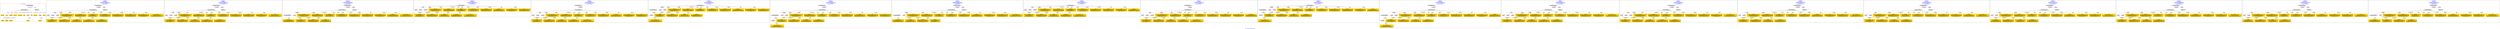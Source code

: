 digraph n0 {
fontcolor="blue"
remincross="true"
label="s25-s-oakland-museum-paintings.json"
subgraph cluster_0 {
label="1-correct model"
n2[style="filled",color="white",fillcolor="lightgray",label="CulturalHeritageObject1"];
n3[shape="plaintext",style="filled",fillcolor="gold",label="Date_made"];
n4[style="filled",color="white",fillcolor="lightgray",label="Person1"];
n5[shape="plaintext",style="filled",fillcolor="gold",label="Inscription"];
n6[shape="plaintext",style="filled",fillcolor="gold",label="Dimensions"];
n7[shape="plaintext",style="filled",fillcolor="gold",label="Subtype_of_Art"];
n8[shape="plaintext",style="filled",fillcolor="gold",label="Credit"];
n9[style="filled",color="white",fillcolor="lightgray",label="Concept1"];
n10[shape="plaintext",style="filled",fillcolor="gold",label="Title"];
n11[shape="plaintext",style="filled",fillcolor="gold",label="Accession_id"];
n12[style="filled",color="white",fillcolor="lightgray",label="Concept2"];
n13[shape="plaintext",style="filled",fillcolor="gold",label="birthDate"];
n14[shape="plaintext",style="filled",fillcolor="gold",label="deathDate"];
n15[shape="plaintext",style="filled",fillcolor="gold",label="ArtistName"];
n16[style="filled",color="white",fillcolor="lightgray",label="EuropeanaAggregation1"];
n17[style="filled",color="white",fillcolor="lightgray",label="WebResource1"];
n18[shape="plaintext",style="filled",fillcolor="gold",label="Pic_URL"];
n19[shape="plaintext",style="filled",fillcolor="gold",label="Keywords"];
n20[shape="plaintext",style="filled",fillcolor="gold",label="Type_of_Art"];
}
subgraph cluster_1 {
label="candidate 0\nlink coherence:1.0\nnode coherence:1.0\nconfidence:0.5263860818827479\nmapping score:0.6113594631916852\ncost:17.99942\n-precision:1.0-recall:1.0"
n22[style="filled",color="white",fillcolor="lightgray",label="CulturalHeritageObject1"];
n23[style="filled",color="white",fillcolor="lightgray",label="Person1"];
n24[style="filled",color="white",fillcolor="lightgray",label="Concept1"];
n25[style="filled",color="white",fillcolor="lightgray",label="Concept2"];
n26[style="filled",color="white",fillcolor="lightgray",label="EuropeanaAggregation1"];
n27[style="filled",color="white",fillcolor="lightgray",label="WebResource1"];
n28[shape="plaintext",style="filled",fillcolor="gold",label="deathDate\n[CulturalHeritageObject,created,0.478]\n[Person,dateOfDeath,0.232]\n[Person,dateOfBirth,0.174]\n[CulturalHeritageObject,title,0.116]"];
n29[shape="plaintext",style="filled",fillcolor="gold",label="Keywords\n[Concept,prefLabel,0.337]\n[Person,biographicalInformation,0.24]\n[CulturalHeritageObject,description,0.23]\n[CulturalHeritageObject,provenance,0.193]"];
n30[shape="plaintext",style="filled",fillcolor="gold",label="Accession_id\n[CulturalHeritageObject,accessionNumber,0.775]\n[CulturalHeritageObject,extent,0.14]\n[CulturalHeritageObject,medium,0.047]\n[Person,dateOfDeath,0.037]"];
n31[shape="plaintext",style="filled",fillcolor="gold",label="ArtistName\n[Person,nameOfThePerson,0.449]\n[CulturalHeritageObject,provenance,0.209]\n[CulturalHeritageObject,description,0.179]\n[CulturalHeritageObject,title,0.162]"];
n32[shape="plaintext",style="filled",fillcolor="gold",label="Type_of_Art\n[Concept,prefLabel,0.52]\n[Person,biographicalInformation,0.251]\n[CulturalHeritageObject,description,0.142]\n[CulturalHeritageObject,title,0.086]"];
n33[shape="plaintext",style="filled",fillcolor="gold",label="Dimensions\n[CulturalHeritageObject,extent,0.727]\n[CulturalHeritageObject,description,0.129]\n[CulturalHeritageObject,provenance,0.091]\n[CulturalHeritageObject,title,0.053]"];
n34[shape="plaintext",style="filled",fillcolor="gold",label="Date_made\n[CulturalHeritageObject,created,0.487]\n[Person,dateOfDeath,0.257]\n[Person,dateOfBirth,0.18]\n[CulturalHeritageObject,title,0.077]"];
n35[shape="plaintext",style="filled",fillcolor="gold",label="Subtype_of_Art\n[CulturalHeritageObject,medium,0.831]\n[CulturalHeritageObject,description,0.061]\n[Concept,prefLabel,0.055]\n[Person,biographicalInformation,0.053]"];
n36[shape="plaintext",style="filled",fillcolor="gold",label="Credit\n[CulturalHeritageObject,provenance,0.691]\n[CulturalHeritageObject,description,0.114]\n[CulturalHeritageObject,title,0.111]\n[Person,biographicalInformation,0.084]"];
n37[shape="plaintext",style="filled",fillcolor="gold",label="Inscription\n[CulturalHeritageObject,provenance,0.288]\n[CulturalHeritageObject,description,0.252]\n[CulturalHeritageObject,title,0.248]\n[Person,biographicalInformation,0.212]"];
n38[shape="plaintext",style="filled",fillcolor="gold",label="Title\n[CulturalHeritageObject,title,0.441]\n[CulturalHeritageObject,description,0.295]\n[Person,biographicalInformation,0.158]\n[Concept,prefLabel,0.106]"];
n39[shape="plaintext",style="filled",fillcolor="gold",label="birthDate\n[Person,dateOfBirth,0.363]\n[Person,dateOfDeath,0.31]\n[CulturalHeritageObject,created,0.282]\n[Person,biographicalInformation,0.044]"];
n40[shape="plaintext",style="filled",fillcolor="gold",label="Pic_URL\n[WebResource,classLink,0.739]\n[Document,classLink,0.228]\n[CulturalHeritageObject,accessionNumber,0.017]\n[CulturalHeritageObject,description,0.015]"];
}
subgraph cluster_2 {
label="candidate 1\nlink coherence:1.0\nnode coherence:1.0\nconfidence:0.5263860818827479\nmapping score:0.6113594631916852\ncost:17.99943\n-precision:0.89-recall:0.89"
n42[style="filled",color="white",fillcolor="lightgray",label="CulturalHeritageObject1"];
n43[style="filled",color="white",fillcolor="lightgray",label="Person1"];
n44[style="filled",color="white",fillcolor="lightgray",label="Concept1"];
n45[style="filled",color="white",fillcolor="lightgray",label="Concept2"];
n46[style="filled",color="white",fillcolor="lightgray",label="EuropeanaAggregation1"];
n47[style="filled",color="white",fillcolor="lightgray",label="WebResource1"];
n48[shape="plaintext",style="filled",fillcolor="gold",label="deathDate\n[CulturalHeritageObject,created,0.478]\n[Person,dateOfDeath,0.232]\n[Person,dateOfBirth,0.174]\n[CulturalHeritageObject,title,0.116]"];
n49[shape="plaintext",style="filled",fillcolor="gold",label="Keywords\n[Concept,prefLabel,0.337]\n[Person,biographicalInformation,0.24]\n[CulturalHeritageObject,description,0.23]\n[CulturalHeritageObject,provenance,0.193]"];
n50[shape="plaintext",style="filled",fillcolor="gold",label="Accession_id\n[CulturalHeritageObject,accessionNumber,0.775]\n[CulturalHeritageObject,extent,0.14]\n[CulturalHeritageObject,medium,0.047]\n[Person,dateOfDeath,0.037]"];
n51[shape="plaintext",style="filled",fillcolor="gold",label="ArtistName\n[Person,nameOfThePerson,0.449]\n[CulturalHeritageObject,provenance,0.209]\n[CulturalHeritageObject,description,0.179]\n[CulturalHeritageObject,title,0.162]"];
n52[shape="plaintext",style="filled",fillcolor="gold",label="Type_of_Art\n[Concept,prefLabel,0.52]\n[Person,biographicalInformation,0.251]\n[CulturalHeritageObject,description,0.142]\n[CulturalHeritageObject,title,0.086]"];
n53[shape="plaintext",style="filled",fillcolor="gold",label="Dimensions\n[CulturalHeritageObject,extent,0.727]\n[CulturalHeritageObject,description,0.129]\n[CulturalHeritageObject,provenance,0.091]\n[CulturalHeritageObject,title,0.053]"];
n54[shape="plaintext",style="filled",fillcolor="gold",label="Date_made\n[CulturalHeritageObject,created,0.487]\n[Person,dateOfDeath,0.257]\n[Person,dateOfBirth,0.18]\n[CulturalHeritageObject,title,0.077]"];
n55[shape="plaintext",style="filled",fillcolor="gold",label="Subtype_of_Art\n[CulturalHeritageObject,medium,0.831]\n[CulturalHeritageObject,description,0.061]\n[Concept,prefLabel,0.055]\n[Person,biographicalInformation,0.053]"];
n56[shape="plaintext",style="filled",fillcolor="gold",label="Credit\n[CulturalHeritageObject,provenance,0.691]\n[CulturalHeritageObject,description,0.114]\n[CulturalHeritageObject,title,0.111]\n[Person,biographicalInformation,0.084]"];
n57[shape="plaintext",style="filled",fillcolor="gold",label="Inscription\n[CulturalHeritageObject,provenance,0.288]\n[CulturalHeritageObject,description,0.252]\n[CulturalHeritageObject,title,0.248]\n[Person,biographicalInformation,0.212]"];
n58[shape="plaintext",style="filled",fillcolor="gold",label="Title\n[CulturalHeritageObject,title,0.441]\n[CulturalHeritageObject,description,0.295]\n[Person,biographicalInformation,0.158]\n[Concept,prefLabel,0.106]"];
n59[shape="plaintext",style="filled",fillcolor="gold",label="birthDate\n[Person,dateOfBirth,0.363]\n[Person,dateOfDeath,0.31]\n[CulturalHeritageObject,created,0.282]\n[Person,biographicalInformation,0.044]"];
n60[shape="plaintext",style="filled",fillcolor="gold",label="Pic_URL\n[WebResource,classLink,0.739]\n[Document,classLink,0.228]\n[CulturalHeritageObject,accessionNumber,0.017]\n[CulturalHeritageObject,description,0.015]"];
}
subgraph cluster_3 {
label="candidate 10\nlink coherence:1.0\nnode coherence:1.0\nconfidence:0.48191824843310205\nmapping score:0.6093573648623161\ncost:16.99945\n-precision:0.82-recall:0.78"
n62[style="filled",color="white",fillcolor="lightgray",label="CulturalHeritageObject1"];
n63[style="filled",color="white",fillcolor="lightgray",label="CulturalHeritageObject2"];
n64[style="filled",color="white",fillcolor="lightgray",label="Person1"];
n65[style="filled",color="white",fillcolor="lightgray",label="EuropeanaAggregation1"];
n66[style="filled",color="white",fillcolor="lightgray",label="WebResource1"];
n67[shape="plaintext",style="filled",fillcolor="gold",label="deathDate\n[CulturalHeritageObject,created,0.478]\n[Person,dateOfDeath,0.232]\n[Person,dateOfBirth,0.174]\n[CulturalHeritageObject,title,0.116]"];
n68[shape="plaintext",style="filled",fillcolor="gold",label="Accession_id\n[CulturalHeritageObject,accessionNumber,0.775]\n[CulturalHeritageObject,extent,0.14]\n[CulturalHeritageObject,medium,0.047]\n[Person,dateOfDeath,0.037]"];
n69[shape="plaintext",style="filled",fillcolor="gold",label="ArtistName\n[Person,nameOfThePerson,0.449]\n[CulturalHeritageObject,provenance,0.209]\n[CulturalHeritageObject,description,0.179]\n[CulturalHeritageObject,title,0.162]"];
n70[shape="plaintext",style="filled",fillcolor="gold",label="Dimensions\n[CulturalHeritageObject,extent,0.727]\n[CulturalHeritageObject,description,0.129]\n[CulturalHeritageObject,provenance,0.091]\n[CulturalHeritageObject,title,0.053]"];
n71[shape="plaintext",style="filled",fillcolor="gold",label="Date_made\n[CulturalHeritageObject,created,0.487]\n[Person,dateOfDeath,0.257]\n[Person,dateOfBirth,0.18]\n[CulturalHeritageObject,title,0.077]"];
n72[shape="plaintext",style="filled",fillcolor="gold",label="Subtype_of_Art\n[CulturalHeritageObject,medium,0.831]\n[CulturalHeritageObject,description,0.061]\n[Concept,prefLabel,0.055]\n[Person,biographicalInformation,0.053]"];
n73[shape="plaintext",style="filled",fillcolor="gold",label="Credit\n[CulturalHeritageObject,provenance,0.691]\n[CulturalHeritageObject,description,0.114]\n[CulturalHeritageObject,title,0.111]\n[Person,biographicalInformation,0.084]"];
n74[shape="plaintext",style="filled",fillcolor="gold",label="Inscription\n[CulturalHeritageObject,provenance,0.288]\n[CulturalHeritageObject,description,0.252]\n[CulturalHeritageObject,title,0.248]\n[Person,biographicalInformation,0.212]"];
n75[shape="plaintext",style="filled",fillcolor="gold",label="Title\n[CulturalHeritageObject,title,0.441]\n[CulturalHeritageObject,description,0.295]\n[Person,biographicalInformation,0.158]\n[Concept,prefLabel,0.106]"];
n76[shape="plaintext",style="filled",fillcolor="gold",label="birthDate\n[Person,dateOfBirth,0.363]\n[Person,dateOfDeath,0.31]\n[CulturalHeritageObject,created,0.282]\n[Person,biographicalInformation,0.044]"];
n77[shape="plaintext",style="filled",fillcolor="gold",label="Pic_URL\n[WebResource,classLink,0.739]\n[Document,classLink,0.228]\n[CulturalHeritageObject,accessionNumber,0.017]\n[CulturalHeritageObject,description,0.015]"];
n78[shape="plaintext",style="filled",fillcolor="gold",label="Keywords\n[Concept,prefLabel,0.337]\n[Person,biographicalInformation,0.24]\n[CulturalHeritageObject,description,0.23]\n[CulturalHeritageObject,provenance,0.193]"];
n79[shape="plaintext",style="filled",fillcolor="gold",label="Type_of_Art\n[Concept,prefLabel,0.52]\n[Person,biographicalInformation,0.251]\n[CulturalHeritageObject,description,0.142]\n[CulturalHeritageObject,title,0.086]"];
}
subgraph cluster_4 {
label="candidate 11\nlink coherence:1.0\nnode coherence:1.0\nconfidence:0.48160838768719094\nmapping score:0.6092540779470124\ncost:15.99973\n-precision:0.69-recall:0.61"
n81[style="filled",color="white",fillcolor="lightgray",label="CulturalHeritageObject1"];
n82[style="filled",color="white",fillcolor="lightgray",label="Person1"];
n83[style="filled",color="white",fillcolor="lightgray",label="Concept1"];
n84[style="filled",color="white",fillcolor="lightgray",label="Document1"];
n85[shape="plaintext",style="filled",fillcolor="gold",label="deathDate\n[CulturalHeritageObject,created,0.478]\n[Person,dateOfDeath,0.232]\n[Person,dateOfBirth,0.174]\n[CulturalHeritageObject,title,0.116]"];
n86[shape="plaintext",style="filled",fillcolor="gold",label="Type_of_Art\n[Concept,prefLabel,0.52]\n[Person,biographicalInformation,0.251]\n[CulturalHeritageObject,description,0.142]\n[CulturalHeritageObject,title,0.086]"];
n87[shape="plaintext",style="filled",fillcolor="gold",label="Accession_id\n[CulturalHeritageObject,accessionNumber,0.775]\n[CulturalHeritageObject,extent,0.14]\n[CulturalHeritageObject,medium,0.047]\n[Person,dateOfDeath,0.037]"];
n88[shape="plaintext",style="filled",fillcolor="gold",label="ArtistName\n[Person,nameOfThePerson,0.449]\n[CulturalHeritageObject,provenance,0.209]\n[CulturalHeritageObject,description,0.179]\n[CulturalHeritageObject,title,0.162]"];
n89[shape="plaintext",style="filled",fillcolor="gold",label="Dimensions\n[CulturalHeritageObject,extent,0.727]\n[CulturalHeritageObject,description,0.129]\n[CulturalHeritageObject,provenance,0.091]\n[CulturalHeritageObject,title,0.053]"];
n90[shape="plaintext",style="filled",fillcolor="gold",label="Date_made\n[CulturalHeritageObject,created,0.487]\n[Person,dateOfDeath,0.257]\n[Person,dateOfBirth,0.18]\n[CulturalHeritageObject,title,0.077]"];
n91[shape="plaintext",style="filled",fillcolor="gold",label="Subtype_of_Art\n[CulturalHeritageObject,medium,0.831]\n[CulturalHeritageObject,description,0.061]\n[Concept,prefLabel,0.055]\n[Person,biographicalInformation,0.053]"];
n92[shape="plaintext",style="filled",fillcolor="gold",label="Pic_URL\n[WebResource,classLink,0.739]\n[Document,classLink,0.228]\n[CulturalHeritageObject,accessionNumber,0.017]\n[CulturalHeritageObject,description,0.015]"];
n93[shape="plaintext",style="filled",fillcolor="gold",label="Inscription\n[CulturalHeritageObject,provenance,0.288]\n[CulturalHeritageObject,description,0.252]\n[CulturalHeritageObject,title,0.248]\n[Person,biographicalInformation,0.212]"];
n94[shape="plaintext",style="filled",fillcolor="gold",label="Keywords\n[Concept,prefLabel,0.337]\n[Person,biographicalInformation,0.24]\n[CulturalHeritageObject,description,0.23]\n[CulturalHeritageObject,provenance,0.193]"];
n95[shape="plaintext",style="filled",fillcolor="gold",label="Title\n[CulturalHeritageObject,title,0.441]\n[CulturalHeritageObject,description,0.295]\n[Person,biographicalInformation,0.158]\n[Concept,prefLabel,0.106]"];
n96[shape="plaintext",style="filled",fillcolor="gold",label="birthDate\n[Person,dateOfBirth,0.363]\n[Person,dateOfDeath,0.31]\n[CulturalHeritageObject,created,0.282]\n[Person,biographicalInformation,0.044]"];
n97[shape="plaintext",style="filled",fillcolor="gold",label="Credit\n[CulturalHeritageObject,provenance,0.691]\n[CulturalHeritageObject,description,0.114]\n[CulturalHeritageObject,title,0.111]\n[Person,biographicalInformation,0.084]"];
}
subgraph cluster_5 {
label="candidate 12\nlink coherence:1.0\nnode coherence:1.0\nconfidence:0.48160838768719094\nmapping score:0.6092540779470124\ncost:16.99957\n-precision:0.71-recall:0.67"
n99[style="filled",color="white",fillcolor="lightgray",label="CulturalHeritageObject1"];
n100[style="filled",color="white",fillcolor="lightgray",label="Person1"];
n101[style="filled",color="white",fillcolor="lightgray",label="Concept1"];
n102[style="filled",color="white",fillcolor="lightgray",label="Document1"];
n103[style="filled",color="white",fillcolor="lightgray",label="EuropeanaAggregation1"];
n104[shape="plaintext",style="filled",fillcolor="gold",label="deathDate\n[CulturalHeritageObject,created,0.478]\n[Person,dateOfDeath,0.232]\n[Person,dateOfBirth,0.174]\n[CulturalHeritageObject,title,0.116]"];
n105[shape="plaintext",style="filled",fillcolor="gold",label="Type_of_Art\n[Concept,prefLabel,0.52]\n[Person,biographicalInformation,0.251]\n[CulturalHeritageObject,description,0.142]\n[CulturalHeritageObject,title,0.086]"];
n106[shape="plaintext",style="filled",fillcolor="gold",label="Accession_id\n[CulturalHeritageObject,accessionNumber,0.775]\n[CulturalHeritageObject,extent,0.14]\n[CulturalHeritageObject,medium,0.047]\n[Person,dateOfDeath,0.037]"];
n107[shape="plaintext",style="filled",fillcolor="gold",label="ArtistName\n[Person,nameOfThePerson,0.449]\n[CulturalHeritageObject,provenance,0.209]\n[CulturalHeritageObject,description,0.179]\n[CulturalHeritageObject,title,0.162]"];
n108[shape="plaintext",style="filled",fillcolor="gold",label="Dimensions\n[CulturalHeritageObject,extent,0.727]\n[CulturalHeritageObject,description,0.129]\n[CulturalHeritageObject,provenance,0.091]\n[CulturalHeritageObject,title,0.053]"];
n109[shape="plaintext",style="filled",fillcolor="gold",label="Date_made\n[CulturalHeritageObject,created,0.487]\n[Person,dateOfDeath,0.257]\n[Person,dateOfBirth,0.18]\n[CulturalHeritageObject,title,0.077]"];
n110[shape="plaintext",style="filled",fillcolor="gold",label="Subtype_of_Art\n[CulturalHeritageObject,medium,0.831]\n[CulturalHeritageObject,description,0.061]\n[Concept,prefLabel,0.055]\n[Person,biographicalInformation,0.053]"];
n111[shape="plaintext",style="filled",fillcolor="gold",label="Pic_URL\n[WebResource,classLink,0.739]\n[Document,classLink,0.228]\n[CulturalHeritageObject,accessionNumber,0.017]\n[CulturalHeritageObject,description,0.015]"];
n112[shape="plaintext",style="filled",fillcolor="gold",label="Inscription\n[CulturalHeritageObject,provenance,0.288]\n[CulturalHeritageObject,description,0.252]\n[CulturalHeritageObject,title,0.248]\n[Person,biographicalInformation,0.212]"];
n113[shape="plaintext",style="filled",fillcolor="gold",label="Keywords\n[Concept,prefLabel,0.337]\n[Person,biographicalInformation,0.24]\n[CulturalHeritageObject,description,0.23]\n[CulturalHeritageObject,provenance,0.193]"];
n114[shape="plaintext",style="filled",fillcolor="gold",label="Title\n[CulturalHeritageObject,title,0.441]\n[CulturalHeritageObject,description,0.295]\n[Person,biographicalInformation,0.158]\n[Concept,prefLabel,0.106]"];
n115[shape="plaintext",style="filled",fillcolor="gold",label="birthDate\n[Person,dateOfBirth,0.363]\n[Person,dateOfDeath,0.31]\n[CulturalHeritageObject,created,0.282]\n[Person,biographicalInformation,0.044]"];
n116[shape="plaintext",style="filled",fillcolor="gold",label="Credit\n[CulturalHeritageObject,provenance,0.691]\n[CulturalHeritageObject,description,0.114]\n[CulturalHeritageObject,title,0.111]\n[Person,biographicalInformation,0.084]"];
}
subgraph cluster_6 {
label="candidate 13\nlink coherence:1.0\nnode coherence:1.0\nconfidence:0.48160838768719094\nmapping score:0.6092540779470124\ncost:16.99972\n-precision:0.65-recall:0.61"
n118[style="filled",color="white",fillcolor="lightgray",label="CulturalHeritageObject1"];
n119[style="filled",color="white",fillcolor="lightgray",label="CulturalHeritageObject2"];
n120[style="filled",color="white",fillcolor="lightgray",label="Person1"];
n121[style="filled",color="white",fillcolor="lightgray",label="Concept1"];
n122[style="filled",color="white",fillcolor="lightgray",label="Document2"];
n123[shape="plaintext",style="filled",fillcolor="gold",label="deathDate\n[CulturalHeritageObject,created,0.478]\n[Person,dateOfDeath,0.232]\n[Person,dateOfBirth,0.174]\n[CulturalHeritageObject,title,0.116]"];
n124[shape="plaintext",style="filled",fillcolor="gold",label="Type_of_Art\n[Concept,prefLabel,0.52]\n[Person,biographicalInformation,0.251]\n[CulturalHeritageObject,description,0.142]\n[CulturalHeritageObject,title,0.086]"];
n125[shape="plaintext",style="filled",fillcolor="gold",label="Pic_URL\n[WebResource,classLink,0.739]\n[Document,classLink,0.228]\n[CulturalHeritageObject,accessionNumber,0.017]\n[CulturalHeritageObject,description,0.015]"];
n126[shape="plaintext",style="filled",fillcolor="gold",label="Accession_id\n[CulturalHeritageObject,accessionNumber,0.775]\n[CulturalHeritageObject,extent,0.14]\n[CulturalHeritageObject,medium,0.047]\n[Person,dateOfDeath,0.037]"];
n127[shape="plaintext",style="filled",fillcolor="gold",label="ArtistName\n[Person,nameOfThePerson,0.449]\n[CulturalHeritageObject,provenance,0.209]\n[CulturalHeritageObject,description,0.179]\n[CulturalHeritageObject,title,0.162]"];
n128[shape="plaintext",style="filled",fillcolor="gold",label="Dimensions\n[CulturalHeritageObject,extent,0.727]\n[CulturalHeritageObject,description,0.129]\n[CulturalHeritageObject,provenance,0.091]\n[CulturalHeritageObject,title,0.053]"];
n129[shape="plaintext",style="filled",fillcolor="gold",label="Date_made\n[CulturalHeritageObject,created,0.487]\n[Person,dateOfDeath,0.257]\n[Person,dateOfBirth,0.18]\n[CulturalHeritageObject,title,0.077]"];
n130[shape="plaintext",style="filled",fillcolor="gold",label="Subtype_of_Art\n[CulturalHeritageObject,medium,0.831]\n[CulturalHeritageObject,description,0.061]\n[Concept,prefLabel,0.055]\n[Person,biographicalInformation,0.053]"];
n131[shape="plaintext",style="filled",fillcolor="gold",label="Inscription\n[CulturalHeritageObject,provenance,0.288]\n[CulturalHeritageObject,description,0.252]\n[CulturalHeritageObject,title,0.248]\n[Person,biographicalInformation,0.212]"];
n132[shape="plaintext",style="filled",fillcolor="gold",label="Keywords\n[Concept,prefLabel,0.337]\n[Person,biographicalInformation,0.24]\n[CulturalHeritageObject,description,0.23]\n[CulturalHeritageObject,provenance,0.193]"];
n133[shape="plaintext",style="filled",fillcolor="gold",label="Title\n[CulturalHeritageObject,title,0.441]\n[CulturalHeritageObject,description,0.295]\n[Person,biographicalInformation,0.158]\n[Concept,prefLabel,0.106]"];
n134[shape="plaintext",style="filled",fillcolor="gold",label="birthDate\n[Person,dateOfBirth,0.363]\n[Person,dateOfDeath,0.31]\n[CulturalHeritageObject,created,0.282]\n[Person,biographicalInformation,0.044]"];
n135[shape="plaintext",style="filled",fillcolor="gold",label="Credit\n[CulturalHeritageObject,provenance,0.691]\n[CulturalHeritageObject,description,0.114]\n[CulturalHeritageObject,title,0.111]\n[Person,biographicalInformation,0.084]"];
}
subgraph cluster_7 {
label="candidate 14\nlink coherence:1.0\nnode coherence:1.0\nconfidence:0.48160838768719094\nmapping score:0.6092540779470124\ncost:17.99956\n-precision:0.67-recall:0.67"
n137[style="filled",color="white",fillcolor="lightgray",label="CulturalHeritageObject1"];
n138[style="filled",color="white",fillcolor="lightgray",label="CulturalHeritageObject2"];
n139[style="filled",color="white",fillcolor="lightgray",label="Person1"];
n140[style="filled",color="white",fillcolor="lightgray",label="Concept1"];
n141[style="filled",color="white",fillcolor="lightgray",label="Document2"];
n142[style="filled",color="white",fillcolor="lightgray",label="EuropeanaAggregation1"];
n143[shape="plaintext",style="filled",fillcolor="gold",label="deathDate\n[CulturalHeritageObject,created,0.478]\n[Person,dateOfDeath,0.232]\n[Person,dateOfBirth,0.174]\n[CulturalHeritageObject,title,0.116]"];
n144[shape="plaintext",style="filled",fillcolor="gold",label="Type_of_Art\n[Concept,prefLabel,0.52]\n[Person,biographicalInformation,0.251]\n[CulturalHeritageObject,description,0.142]\n[CulturalHeritageObject,title,0.086]"];
n145[shape="plaintext",style="filled",fillcolor="gold",label="Pic_URL\n[WebResource,classLink,0.739]\n[Document,classLink,0.228]\n[CulturalHeritageObject,accessionNumber,0.017]\n[CulturalHeritageObject,description,0.015]"];
n146[shape="plaintext",style="filled",fillcolor="gold",label="Accession_id\n[CulturalHeritageObject,accessionNumber,0.775]\n[CulturalHeritageObject,extent,0.14]\n[CulturalHeritageObject,medium,0.047]\n[Person,dateOfDeath,0.037]"];
n147[shape="plaintext",style="filled",fillcolor="gold",label="ArtistName\n[Person,nameOfThePerson,0.449]\n[CulturalHeritageObject,provenance,0.209]\n[CulturalHeritageObject,description,0.179]\n[CulturalHeritageObject,title,0.162]"];
n148[shape="plaintext",style="filled",fillcolor="gold",label="Dimensions\n[CulturalHeritageObject,extent,0.727]\n[CulturalHeritageObject,description,0.129]\n[CulturalHeritageObject,provenance,0.091]\n[CulturalHeritageObject,title,0.053]"];
n149[shape="plaintext",style="filled",fillcolor="gold",label="Date_made\n[CulturalHeritageObject,created,0.487]\n[Person,dateOfDeath,0.257]\n[Person,dateOfBirth,0.18]\n[CulturalHeritageObject,title,0.077]"];
n150[shape="plaintext",style="filled",fillcolor="gold",label="Subtype_of_Art\n[CulturalHeritageObject,medium,0.831]\n[CulturalHeritageObject,description,0.061]\n[Concept,prefLabel,0.055]\n[Person,biographicalInformation,0.053]"];
n151[shape="plaintext",style="filled",fillcolor="gold",label="Inscription\n[CulturalHeritageObject,provenance,0.288]\n[CulturalHeritageObject,description,0.252]\n[CulturalHeritageObject,title,0.248]\n[Person,biographicalInformation,0.212]"];
n152[shape="plaintext",style="filled",fillcolor="gold",label="Keywords\n[Concept,prefLabel,0.337]\n[Person,biographicalInformation,0.24]\n[CulturalHeritageObject,description,0.23]\n[CulturalHeritageObject,provenance,0.193]"];
n153[shape="plaintext",style="filled",fillcolor="gold",label="Title\n[CulturalHeritageObject,title,0.441]\n[CulturalHeritageObject,description,0.295]\n[Person,biographicalInformation,0.158]\n[Concept,prefLabel,0.106]"];
n154[shape="plaintext",style="filled",fillcolor="gold",label="birthDate\n[Person,dateOfBirth,0.363]\n[Person,dateOfDeath,0.31]\n[CulturalHeritageObject,created,0.282]\n[Person,biographicalInformation,0.044]"];
n155[shape="plaintext",style="filled",fillcolor="gold",label="Credit\n[CulturalHeritageObject,provenance,0.691]\n[CulturalHeritageObject,description,0.114]\n[CulturalHeritageObject,title,0.111]\n[Person,biographicalInformation,0.084]"];
}
subgraph cluster_8 {
label="candidate 15\nlink coherence:1.0\nnode coherence:1.0\nconfidence:0.47899294251687324\nmapping score:0.6083822628902399\ncost:16.99945\n-precision:0.65-recall:0.61"
n157[style="filled",color="white",fillcolor="lightgray",label="CulturalHeritageObject1"];
n158[style="filled",color="white",fillcolor="lightgray",label="CulturalHeritageObject2"];
n159[style="filled",color="white",fillcolor="lightgray",label="Person1"];
n160[style="filled",color="white",fillcolor="lightgray",label="EuropeanaAggregation1"];
n161[style="filled",color="white",fillcolor="lightgray",label="WebResource1"];
n162[shape="plaintext",style="filled",fillcolor="gold",label="birthDate\n[Person,dateOfBirth,0.363]\n[Person,dateOfDeath,0.31]\n[CulturalHeritageObject,created,0.282]\n[Person,biographicalInformation,0.044]"];
n163[shape="plaintext",style="filled",fillcolor="gold",label="Accession_id\n[CulturalHeritageObject,accessionNumber,0.775]\n[CulturalHeritageObject,extent,0.14]\n[CulturalHeritageObject,medium,0.047]\n[Person,dateOfDeath,0.037]"];
n164[shape="plaintext",style="filled",fillcolor="gold",label="ArtistName\n[Person,nameOfThePerson,0.449]\n[CulturalHeritageObject,provenance,0.209]\n[CulturalHeritageObject,description,0.179]\n[CulturalHeritageObject,title,0.162]"];
n165[shape="plaintext",style="filled",fillcolor="gold",label="Dimensions\n[CulturalHeritageObject,extent,0.727]\n[CulturalHeritageObject,description,0.129]\n[CulturalHeritageObject,provenance,0.091]\n[CulturalHeritageObject,title,0.053]"];
n166[shape="plaintext",style="filled",fillcolor="gold",label="Date_made\n[CulturalHeritageObject,created,0.487]\n[Person,dateOfDeath,0.257]\n[Person,dateOfBirth,0.18]\n[CulturalHeritageObject,title,0.077]"];
n167[shape="plaintext",style="filled",fillcolor="gold",label="Subtype_of_Art\n[CulturalHeritageObject,medium,0.831]\n[CulturalHeritageObject,description,0.061]\n[Concept,prefLabel,0.055]\n[Person,biographicalInformation,0.053]"];
n168[shape="plaintext",style="filled",fillcolor="gold",label="Inscription\n[CulturalHeritageObject,provenance,0.288]\n[CulturalHeritageObject,description,0.252]\n[CulturalHeritageObject,title,0.248]\n[Person,biographicalInformation,0.212]"];
n169[shape="plaintext",style="filled",fillcolor="gold",label="Keywords\n[Concept,prefLabel,0.337]\n[Person,biographicalInformation,0.24]\n[CulturalHeritageObject,description,0.23]\n[CulturalHeritageObject,provenance,0.193]"];
n170[shape="plaintext",style="filled",fillcolor="gold",label="deathDate\n[CulturalHeritageObject,created,0.478]\n[Person,dateOfDeath,0.232]\n[Person,dateOfBirth,0.174]\n[CulturalHeritageObject,title,0.116]"];
n171[shape="plaintext",style="filled",fillcolor="gold",label="Title\n[CulturalHeritageObject,title,0.441]\n[CulturalHeritageObject,description,0.295]\n[Person,biographicalInformation,0.158]\n[Concept,prefLabel,0.106]"];
n172[shape="plaintext",style="filled",fillcolor="gold",label="Pic_URL\n[WebResource,classLink,0.739]\n[Document,classLink,0.228]\n[CulturalHeritageObject,accessionNumber,0.017]\n[CulturalHeritageObject,description,0.015]"];
n173[shape="plaintext",style="filled",fillcolor="gold",label="Credit\n[CulturalHeritageObject,provenance,0.691]\n[CulturalHeritageObject,description,0.114]\n[CulturalHeritageObject,title,0.111]\n[Person,biographicalInformation,0.084]"];
n174[shape="plaintext",style="filled",fillcolor="gold",label="Type_of_Art\n[Concept,prefLabel,0.52]\n[Person,biographicalInformation,0.251]\n[CulturalHeritageObject,description,0.142]\n[CulturalHeritageObject,title,0.086]"];
}
subgraph cluster_9 {
label="candidate 16\nlink coherence:1.0\nnode coherence:1.0\nconfidence:0.47605201404917175\nmapping score:0.607401953401006\ncost:15.99973\n-precision:0.75-recall:0.67"
n176[style="filled",color="white",fillcolor="lightgray",label="CulturalHeritageObject1"];
n177[style="filled",color="white",fillcolor="lightgray",label="Person1"];
n178[style="filled",color="white",fillcolor="lightgray",label="Concept1"];
n179[style="filled",color="white",fillcolor="lightgray",label="Document1"];
n180[shape="plaintext",style="filled",fillcolor="gold",label="deathDate\n[CulturalHeritageObject,created,0.478]\n[Person,dateOfDeath,0.232]\n[Person,dateOfBirth,0.174]\n[CulturalHeritageObject,title,0.116]"];
n181[shape="plaintext",style="filled",fillcolor="gold",label="Type_of_Art\n[Concept,prefLabel,0.52]\n[Person,biographicalInformation,0.251]\n[CulturalHeritageObject,description,0.142]\n[CulturalHeritageObject,title,0.086]"];
n182[shape="plaintext",style="filled",fillcolor="gold",label="Accession_id\n[CulturalHeritageObject,accessionNumber,0.775]\n[CulturalHeritageObject,extent,0.14]\n[CulturalHeritageObject,medium,0.047]\n[Person,dateOfDeath,0.037]"];
n183[shape="plaintext",style="filled",fillcolor="gold",label="ArtistName\n[Person,nameOfThePerson,0.449]\n[CulturalHeritageObject,provenance,0.209]\n[CulturalHeritageObject,description,0.179]\n[CulturalHeritageObject,title,0.162]"];
n184[shape="plaintext",style="filled",fillcolor="gold",label="Dimensions\n[CulturalHeritageObject,extent,0.727]\n[CulturalHeritageObject,description,0.129]\n[CulturalHeritageObject,provenance,0.091]\n[CulturalHeritageObject,title,0.053]"];
n185[shape="plaintext",style="filled",fillcolor="gold",label="Date_made\n[CulturalHeritageObject,created,0.487]\n[Person,dateOfDeath,0.257]\n[Person,dateOfBirth,0.18]\n[CulturalHeritageObject,title,0.077]"];
n186[shape="plaintext",style="filled",fillcolor="gold",label="Subtype_of_Art\n[CulturalHeritageObject,medium,0.831]\n[CulturalHeritageObject,description,0.061]\n[Concept,prefLabel,0.055]\n[Person,biographicalInformation,0.053]"];
n187[shape="plaintext",style="filled",fillcolor="gold",label="Pic_URL\n[WebResource,classLink,0.739]\n[Document,classLink,0.228]\n[CulturalHeritageObject,accessionNumber,0.017]\n[CulturalHeritageObject,description,0.015]"];
n188[shape="plaintext",style="filled",fillcolor="gold",label="Credit\n[CulturalHeritageObject,provenance,0.691]\n[CulturalHeritageObject,description,0.114]\n[CulturalHeritageObject,title,0.111]\n[Person,biographicalInformation,0.084]"];
n189[shape="plaintext",style="filled",fillcolor="gold",label="Inscription\n[CulturalHeritageObject,provenance,0.288]\n[CulturalHeritageObject,description,0.252]\n[CulturalHeritageObject,title,0.248]\n[Person,biographicalInformation,0.212]"];
n190[shape="plaintext",style="filled",fillcolor="gold",label="Title\n[CulturalHeritageObject,title,0.441]\n[CulturalHeritageObject,description,0.295]\n[Person,biographicalInformation,0.158]\n[Concept,prefLabel,0.106]"];
n191[shape="plaintext",style="filled",fillcolor="gold",label="birthDate\n[Person,dateOfBirth,0.363]\n[Person,dateOfDeath,0.31]\n[CulturalHeritageObject,created,0.282]\n[Person,biographicalInformation,0.044]"];
n192[shape="plaintext",style="filled",fillcolor="gold",label="Keywords\n[Concept,prefLabel,0.337]\n[Person,biographicalInformation,0.24]\n[CulturalHeritageObject,description,0.23]\n[CulturalHeritageObject,provenance,0.193]"];
}
subgraph cluster_10 {
label="candidate 17\nlink coherence:1.0\nnode coherence:1.0\nconfidence:0.47605201404917175\nmapping score:0.607401953401006\ncost:16.99957\n-precision:0.76-recall:0.72"
n194[style="filled",color="white",fillcolor="lightgray",label="CulturalHeritageObject1"];
n195[style="filled",color="white",fillcolor="lightgray",label="Person1"];
n196[style="filled",color="white",fillcolor="lightgray",label="Concept1"];
n197[style="filled",color="white",fillcolor="lightgray",label="Document1"];
n198[style="filled",color="white",fillcolor="lightgray",label="EuropeanaAggregation1"];
n199[shape="plaintext",style="filled",fillcolor="gold",label="deathDate\n[CulturalHeritageObject,created,0.478]\n[Person,dateOfDeath,0.232]\n[Person,dateOfBirth,0.174]\n[CulturalHeritageObject,title,0.116]"];
n200[shape="plaintext",style="filled",fillcolor="gold",label="Type_of_Art\n[Concept,prefLabel,0.52]\n[Person,biographicalInformation,0.251]\n[CulturalHeritageObject,description,0.142]\n[CulturalHeritageObject,title,0.086]"];
n201[shape="plaintext",style="filled",fillcolor="gold",label="Accession_id\n[CulturalHeritageObject,accessionNumber,0.775]\n[CulturalHeritageObject,extent,0.14]\n[CulturalHeritageObject,medium,0.047]\n[Person,dateOfDeath,0.037]"];
n202[shape="plaintext",style="filled",fillcolor="gold",label="ArtistName\n[Person,nameOfThePerson,0.449]\n[CulturalHeritageObject,provenance,0.209]\n[CulturalHeritageObject,description,0.179]\n[CulturalHeritageObject,title,0.162]"];
n203[shape="plaintext",style="filled",fillcolor="gold",label="Dimensions\n[CulturalHeritageObject,extent,0.727]\n[CulturalHeritageObject,description,0.129]\n[CulturalHeritageObject,provenance,0.091]\n[CulturalHeritageObject,title,0.053]"];
n204[shape="plaintext",style="filled",fillcolor="gold",label="Date_made\n[CulturalHeritageObject,created,0.487]\n[Person,dateOfDeath,0.257]\n[Person,dateOfBirth,0.18]\n[CulturalHeritageObject,title,0.077]"];
n205[shape="plaintext",style="filled",fillcolor="gold",label="Subtype_of_Art\n[CulturalHeritageObject,medium,0.831]\n[CulturalHeritageObject,description,0.061]\n[Concept,prefLabel,0.055]\n[Person,biographicalInformation,0.053]"];
n206[shape="plaintext",style="filled",fillcolor="gold",label="Pic_URL\n[WebResource,classLink,0.739]\n[Document,classLink,0.228]\n[CulturalHeritageObject,accessionNumber,0.017]\n[CulturalHeritageObject,description,0.015]"];
n207[shape="plaintext",style="filled",fillcolor="gold",label="Credit\n[CulturalHeritageObject,provenance,0.691]\n[CulturalHeritageObject,description,0.114]\n[CulturalHeritageObject,title,0.111]\n[Person,biographicalInformation,0.084]"];
n208[shape="plaintext",style="filled",fillcolor="gold",label="Inscription\n[CulturalHeritageObject,provenance,0.288]\n[CulturalHeritageObject,description,0.252]\n[CulturalHeritageObject,title,0.248]\n[Person,biographicalInformation,0.212]"];
n209[shape="plaintext",style="filled",fillcolor="gold",label="Title\n[CulturalHeritageObject,title,0.441]\n[CulturalHeritageObject,description,0.295]\n[Person,biographicalInformation,0.158]\n[Concept,prefLabel,0.106]"];
n210[shape="plaintext",style="filled",fillcolor="gold",label="birthDate\n[Person,dateOfBirth,0.363]\n[Person,dateOfDeath,0.31]\n[CulturalHeritageObject,created,0.282]\n[Person,biographicalInformation,0.044]"];
n211[shape="plaintext",style="filled",fillcolor="gold",label="Keywords\n[Concept,prefLabel,0.337]\n[Person,biographicalInformation,0.24]\n[CulturalHeritageObject,description,0.23]\n[CulturalHeritageObject,provenance,0.193]"];
}
subgraph cluster_11 {
label="candidate 18\nlink coherence:1.0\nnode coherence:1.0\nconfidence:0.47605201404917175\nmapping score:0.607401953401006\ncost:16.99972\n-precision:0.71-recall:0.67"
n213[style="filled",color="white",fillcolor="lightgray",label="CulturalHeritageObject1"];
n214[style="filled",color="white",fillcolor="lightgray",label="CulturalHeritageObject2"];
n215[style="filled",color="white",fillcolor="lightgray",label="Person1"];
n216[style="filled",color="white",fillcolor="lightgray",label="Concept1"];
n217[style="filled",color="white",fillcolor="lightgray",label="Document2"];
n218[shape="plaintext",style="filled",fillcolor="gold",label="deathDate\n[CulturalHeritageObject,created,0.478]\n[Person,dateOfDeath,0.232]\n[Person,dateOfBirth,0.174]\n[CulturalHeritageObject,title,0.116]"];
n219[shape="plaintext",style="filled",fillcolor="gold",label="Type_of_Art\n[Concept,prefLabel,0.52]\n[Person,biographicalInformation,0.251]\n[CulturalHeritageObject,description,0.142]\n[CulturalHeritageObject,title,0.086]"];
n220[shape="plaintext",style="filled",fillcolor="gold",label="Pic_URL\n[WebResource,classLink,0.739]\n[Document,classLink,0.228]\n[CulturalHeritageObject,accessionNumber,0.017]\n[CulturalHeritageObject,description,0.015]"];
n221[shape="plaintext",style="filled",fillcolor="gold",label="Accession_id\n[CulturalHeritageObject,accessionNumber,0.775]\n[CulturalHeritageObject,extent,0.14]\n[CulturalHeritageObject,medium,0.047]\n[Person,dateOfDeath,0.037]"];
n222[shape="plaintext",style="filled",fillcolor="gold",label="ArtistName\n[Person,nameOfThePerson,0.449]\n[CulturalHeritageObject,provenance,0.209]\n[CulturalHeritageObject,description,0.179]\n[CulturalHeritageObject,title,0.162]"];
n223[shape="plaintext",style="filled",fillcolor="gold",label="Dimensions\n[CulturalHeritageObject,extent,0.727]\n[CulturalHeritageObject,description,0.129]\n[CulturalHeritageObject,provenance,0.091]\n[CulturalHeritageObject,title,0.053]"];
n224[shape="plaintext",style="filled",fillcolor="gold",label="Date_made\n[CulturalHeritageObject,created,0.487]\n[Person,dateOfDeath,0.257]\n[Person,dateOfBirth,0.18]\n[CulturalHeritageObject,title,0.077]"];
n225[shape="plaintext",style="filled",fillcolor="gold",label="Subtype_of_Art\n[CulturalHeritageObject,medium,0.831]\n[CulturalHeritageObject,description,0.061]\n[Concept,prefLabel,0.055]\n[Person,biographicalInformation,0.053]"];
n226[shape="plaintext",style="filled",fillcolor="gold",label="Credit\n[CulturalHeritageObject,provenance,0.691]\n[CulturalHeritageObject,description,0.114]\n[CulturalHeritageObject,title,0.111]\n[Person,biographicalInformation,0.084]"];
n227[shape="plaintext",style="filled",fillcolor="gold",label="Inscription\n[CulturalHeritageObject,provenance,0.288]\n[CulturalHeritageObject,description,0.252]\n[CulturalHeritageObject,title,0.248]\n[Person,biographicalInformation,0.212]"];
n228[shape="plaintext",style="filled",fillcolor="gold",label="Title\n[CulturalHeritageObject,title,0.441]\n[CulturalHeritageObject,description,0.295]\n[Person,biographicalInformation,0.158]\n[Concept,prefLabel,0.106]"];
n229[shape="plaintext",style="filled",fillcolor="gold",label="birthDate\n[Person,dateOfBirth,0.363]\n[Person,dateOfDeath,0.31]\n[CulturalHeritageObject,created,0.282]\n[Person,biographicalInformation,0.044]"];
n230[shape="plaintext",style="filled",fillcolor="gold",label="Keywords\n[Concept,prefLabel,0.337]\n[Person,biographicalInformation,0.24]\n[CulturalHeritageObject,description,0.23]\n[CulturalHeritageObject,provenance,0.193]"];
}
subgraph cluster_12 {
label="candidate 19\nlink coherence:1.0\nnode coherence:1.0\nconfidence:0.47605201404917175\nmapping score:0.607401953401006\ncost:17.99956\n-precision:0.72-recall:0.72"
n232[style="filled",color="white",fillcolor="lightgray",label="CulturalHeritageObject1"];
n233[style="filled",color="white",fillcolor="lightgray",label="CulturalHeritageObject2"];
n234[style="filled",color="white",fillcolor="lightgray",label="Person1"];
n235[style="filled",color="white",fillcolor="lightgray",label="Concept1"];
n236[style="filled",color="white",fillcolor="lightgray",label="Document2"];
n237[style="filled",color="white",fillcolor="lightgray",label="EuropeanaAggregation1"];
n238[shape="plaintext",style="filled",fillcolor="gold",label="deathDate\n[CulturalHeritageObject,created,0.478]\n[Person,dateOfDeath,0.232]\n[Person,dateOfBirth,0.174]\n[CulturalHeritageObject,title,0.116]"];
n239[shape="plaintext",style="filled",fillcolor="gold",label="Type_of_Art\n[Concept,prefLabel,0.52]\n[Person,biographicalInformation,0.251]\n[CulturalHeritageObject,description,0.142]\n[CulturalHeritageObject,title,0.086]"];
n240[shape="plaintext",style="filled",fillcolor="gold",label="Pic_URL\n[WebResource,classLink,0.739]\n[Document,classLink,0.228]\n[CulturalHeritageObject,accessionNumber,0.017]\n[CulturalHeritageObject,description,0.015]"];
n241[shape="plaintext",style="filled",fillcolor="gold",label="Accession_id\n[CulturalHeritageObject,accessionNumber,0.775]\n[CulturalHeritageObject,extent,0.14]\n[CulturalHeritageObject,medium,0.047]\n[Person,dateOfDeath,0.037]"];
n242[shape="plaintext",style="filled",fillcolor="gold",label="ArtistName\n[Person,nameOfThePerson,0.449]\n[CulturalHeritageObject,provenance,0.209]\n[CulturalHeritageObject,description,0.179]\n[CulturalHeritageObject,title,0.162]"];
n243[shape="plaintext",style="filled",fillcolor="gold",label="Dimensions\n[CulturalHeritageObject,extent,0.727]\n[CulturalHeritageObject,description,0.129]\n[CulturalHeritageObject,provenance,0.091]\n[CulturalHeritageObject,title,0.053]"];
n244[shape="plaintext",style="filled",fillcolor="gold",label="Date_made\n[CulturalHeritageObject,created,0.487]\n[Person,dateOfDeath,0.257]\n[Person,dateOfBirth,0.18]\n[CulturalHeritageObject,title,0.077]"];
n245[shape="plaintext",style="filled",fillcolor="gold",label="Subtype_of_Art\n[CulturalHeritageObject,medium,0.831]\n[CulturalHeritageObject,description,0.061]\n[Concept,prefLabel,0.055]\n[Person,biographicalInformation,0.053]"];
n246[shape="plaintext",style="filled",fillcolor="gold",label="Credit\n[CulturalHeritageObject,provenance,0.691]\n[CulturalHeritageObject,description,0.114]\n[CulturalHeritageObject,title,0.111]\n[Person,biographicalInformation,0.084]"];
n247[shape="plaintext",style="filled",fillcolor="gold",label="Inscription\n[CulturalHeritageObject,provenance,0.288]\n[CulturalHeritageObject,description,0.252]\n[CulturalHeritageObject,title,0.248]\n[Person,biographicalInformation,0.212]"];
n248[shape="plaintext",style="filled",fillcolor="gold",label="Title\n[CulturalHeritageObject,title,0.441]\n[CulturalHeritageObject,description,0.295]\n[Person,biographicalInformation,0.158]\n[Concept,prefLabel,0.106]"];
n249[shape="plaintext",style="filled",fillcolor="gold",label="birthDate\n[Person,dateOfBirth,0.363]\n[Person,dateOfDeath,0.31]\n[CulturalHeritageObject,created,0.282]\n[Person,biographicalInformation,0.044]"];
n250[shape="plaintext",style="filled",fillcolor="gold",label="Keywords\n[Concept,prefLabel,0.337]\n[Person,biographicalInformation,0.24]\n[CulturalHeritageObject,description,0.23]\n[CulturalHeritageObject,provenance,0.193]"];
}
subgraph cluster_13 {
label="candidate 2\nlink coherence:1.0\nnode coherence:1.0\nconfidence:0.5263860818827479\nmapping score:0.6113594631916852\ncost:17.99961\n-precision:0.94-recall:0.94"
n252[style="filled",color="white",fillcolor="lightgray",label="CulturalHeritageObject1"];
n253[style="filled",color="white",fillcolor="lightgray",label="Person2"];
n254[style="filled",color="white",fillcolor="lightgray",label="Concept1"];
n255[style="filled",color="white",fillcolor="lightgray",label="Concept2"];
n256[style="filled",color="white",fillcolor="lightgray",label="EuropeanaAggregation1"];
n257[style="filled",color="white",fillcolor="lightgray",label="WebResource1"];
n258[shape="plaintext",style="filled",fillcolor="gold",label="deathDate\n[CulturalHeritageObject,created,0.478]\n[Person,dateOfDeath,0.232]\n[Person,dateOfBirth,0.174]\n[CulturalHeritageObject,title,0.116]"];
n259[shape="plaintext",style="filled",fillcolor="gold",label="Keywords\n[Concept,prefLabel,0.337]\n[Person,biographicalInformation,0.24]\n[CulturalHeritageObject,description,0.23]\n[CulturalHeritageObject,provenance,0.193]"];
n260[shape="plaintext",style="filled",fillcolor="gold",label="Accession_id\n[CulturalHeritageObject,accessionNumber,0.775]\n[CulturalHeritageObject,extent,0.14]\n[CulturalHeritageObject,medium,0.047]\n[Person,dateOfDeath,0.037]"];
n261[shape="plaintext",style="filled",fillcolor="gold",label="Type_of_Art\n[Concept,prefLabel,0.52]\n[Person,biographicalInformation,0.251]\n[CulturalHeritageObject,description,0.142]\n[CulturalHeritageObject,title,0.086]"];
n262[shape="plaintext",style="filled",fillcolor="gold",label="ArtistName\n[Person,nameOfThePerson,0.449]\n[CulturalHeritageObject,provenance,0.209]\n[CulturalHeritageObject,description,0.179]\n[CulturalHeritageObject,title,0.162]"];
n263[shape="plaintext",style="filled",fillcolor="gold",label="Dimensions\n[CulturalHeritageObject,extent,0.727]\n[CulturalHeritageObject,description,0.129]\n[CulturalHeritageObject,provenance,0.091]\n[CulturalHeritageObject,title,0.053]"];
n264[shape="plaintext",style="filled",fillcolor="gold",label="Date_made\n[CulturalHeritageObject,created,0.487]\n[Person,dateOfDeath,0.257]\n[Person,dateOfBirth,0.18]\n[CulturalHeritageObject,title,0.077]"];
n265[shape="plaintext",style="filled",fillcolor="gold",label="Subtype_of_Art\n[CulturalHeritageObject,medium,0.831]\n[CulturalHeritageObject,description,0.061]\n[Concept,prefLabel,0.055]\n[Person,biographicalInformation,0.053]"];
n266[shape="plaintext",style="filled",fillcolor="gold",label="birthDate\n[Person,dateOfBirth,0.363]\n[Person,dateOfDeath,0.31]\n[CulturalHeritageObject,created,0.282]\n[Person,biographicalInformation,0.044]"];
n267[shape="plaintext",style="filled",fillcolor="gold",label="Credit\n[CulturalHeritageObject,provenance,0.691]\n[CulturalHeritageObject,description,0.114]\n[CulturalHeritageObject,title,0.111]\n[Person,biographicalInformation,0.084]"];
n268[shape="plaintext",style="filled",fillcolor="gold",label="Inscription\n[CulturalHeritageObject,provenance,0.288]\n[CulturalHeritageObject,description,0.252]\n[CulturalHeritageObject,title,0.248]\n[Person,biographicalInformation,0.212]"];
n269[shape="plaintext",style="filled",fillcolor="gold",label="Title\n[CulturalHeritageObject,title,0.441]\n[CulturalHeritageObject,description,0.295]\n[Person,biographicalInformation,0.158]\n[Concept,prefLabel,0.106]"];
n270[shape="plaintext",style="filled",fillcolor="gold",label="Pic_URL\n[WebResource,classLink,0.739]\n[Document,classLink,0.228]\n[CulturalHeritageObject,accessionNumber,0.017]\n[CulturalHeritageObject,description,0.015]"];
}
subgraph cluster_14 {
label="candidate 3\nlink coherence:1.0\nnode coherence:1.0\nconfidence:0.5263860818827479\nmapping score:0.6113594631916852\ncost:17.99962\n-precision:0.83-recall:0.83"
n272[style="filled",color="white",fillcolor="lightgray",label="CulturalHeritageObject1"];
n273[style="filled",color="white",fillcolor="lightgray",label="Person2"];
n274[style="filled",color="white",fillcolor="lightgray",label="Concept1"];
n275[style="filled",color="white",fillcolor="lightgray",label="Concept2"];
n276[style="filled",color="white",fillcolor="lightgray",label="EuropeanaAggregation1"];
n277[style="filled",color="white",fillcolor="lightgray",label="WebResource1"];
n278[shape="plaintext",style="filled",fillcolor="gold",label="deathDate\n[CulturalHeritageObject,created,0.478]\n[Person,dateOfDeath,0.232]\n[Person,dateOfBirth,0.174]\n[CulturalHeritageObject,title,0.116]"];
n279[shape="plaintext",style="filled",fillcolor="gold",label="Keywords\n[Concept,prefLabel,0.337]\n[Person,biographicalInformation,0.24]\n[CulturalHeritageObject,description,0.23]\n[CulturalHeritageObject,provenance,0.193]"];
n280[shape="plaintext",style="filled",fillcolor="gold",label="Accession_id\n[CulturalHeritageObject,accessionNumber,0.775]\n[CulturalHeritageObject,extent,0.14]\n[CulturalHeritageObject,medium,0.047]\n[Person,dateOfDeath,0.037]"];
n281[shape="plaintext",style="filled",fillcolor="gold",label="Type_of_Art\n[Concept,prefLabel,0.52]\n[Person,biographicalInformation,0.251]\n[CulturalHeritageObject,description,0.142]\n[CulturalHeritageObject,title,0.086]"];
n282[shape="plaintext",style="filled",fillcolor="gold",label="ArtistName\n[Person,nameOfThePerson,0.449]\n[CulturalHeritageObject,provenance,0.209]\n[CulturalHeritageObject,description,0.179]\n[CulturalHeritageObject,title,0.162]"];
n283[shape="plaintext",style="filled",fillcolor="gold",label="Dimensions\n[CulturalHeritageObject,extent,0.727]\n[CulturalHeritageObject,description,0.129]\n[CulturalHeritageObject,provenance,0.091]\n[CulturalHeritageObject,title,0.053]"];
n284[shape="plaintext",style="filled",fillcolor="gold",label="Date_made\n[CulturalHeritageObject,created,0.487]\n[Person,dateOfDeath,0.257]\n[Person,dateOfBirth,0.18]\n[CulturalHeritageObject,title,0.077]"];
n285[shape="plaintext",style="filled",fillcolor="gold",label="Subtype_of_Art\n[CulturalHeritageObject,medium,0.831]\n[CulturalHeritageObject,description,0.061]\n[Concept,prefLabel,0.055]\n[Person,biographicalInformation,0.053]"];
n286[shape="plaintext",style="filled",fillcolor="gold",label="birthDate\n[Person,dateOfBirth,0.363]\n[Person,dateOfDeath,0.31]\n[CulturalHeritageObject,created,0.282]\n[Person,biographicalInformation,0.044]"];
n287[shape="plaintext",style="filled",fillcolor="gold",label="Credit\n[CulturalHeritageObject,provenance,0.691]\n[CulturalHeritageObject,description,0.114]\n[CulturalHeritageObject,title,0.111]\n[Person,biographicalInformation,0.084]"];
n288[shape="plaintext",style="filled",fillcolor="gold",label="Inscription\n[CulturalHeritageObject,provenance,0.288]\n[CulturalHeritageObject,description,0.252]\n[CulturalHeritageObject,title,0.248]\n[Person,biographicalInformation,0.212]"];
n289[shape="plaintext",style="filled",fillcolor="gold",label="Title\n[CulturalHeritageObject,title,0.441]\n[CulturalHeritageObject,description,0.295]\n[Person,biographicalInformation,0.158]\n[Concept,prefLabel,0.106]"];
n290[shape="plaintext",style="filled",fillcolor="gold",label="Pic_URL\n[WebResource,classLink,0.739]\n[Document,classLink,0.228]\n[CulturalHeritageObject,accessionNumber,0.017]\n[CulturalHeritageObject,description,0.015]"];
}
subgraph cluster_15 {
label="candidate 4\nlink coherence:1.0\nnode coherence:1.0\nconfidence:0.5209104792915958\nmapping score:0.6223547751484807\ncost:16.99944\n-precision:0.82-recall:0.78"
n292[style="filled",color="white",fillcolor="lightgray",label="CulturalHeritageObject1"];
n293[style="filled",color="white",fillcolor="lightgray",label="Person1"];
n294[style="filled",color="white",fillcolor="lightgray",label="Concept1"];
n295[style="filled",color="white",fillcolor="lightgray",label="EuropeanaAggregation1"];
n296[style="filled",color="white",fillcolor="lightgray",label="WebResource1"];
n297[shape="plaintext",style="filled",fillcolor="gold",label="deathDate\n[CulturalHeritageObject,created,0.478]\n[Person,dateOfDeath,0.232]\n[Person,dateOfBirth,0.174]\n[CulturalHeritageObject,title,0.116]"];
n298[shape="plaintext",style="filled",fillcolor="gold",label="Type_of_Art\n[Concept,prefLabel,0.52]\n[Person,biographicalInformation,0.251]\n[CulturalHeritageObject,description,0.142]\n[CulturalHeritageObject,title,0.086]"];
n299[shape="plaintext",style="filled",fillcolor="gold",label="Accession_id\n[CulturalHeritageObject,accessionNumber,0.775]\n[CulturalHeritageObject,extent,0.14]\n[CulturalHeritageObject,medium,0.047]\n[Person,dateOfDeath,0.037]"];
n300[shape="plaintext",style="filled",fillcolor="gold",label="ArtistName\n[Person,nameOfThePerson,0.449]\n[CulturalHeritageObject,provenance,0.209]\n[CulturalHeritageObject,description,0.179]\n[CulturalHeritageObject,title,0.162]"];
n301[shape="plaintext",style="filled",fillcolor="gold",label="Dimensions\n[CulturalHeritageObject,extent,0.727]\n[CulturalHeritageObject,description,0.129]\n[CulturalHeritageObject,provenance,0.091]\n[CulturalHeritageObject,title,0.053]"];
n302[shape="plaintext",style="filled",fillcolor="gold",label="Date_made\n[CulturalHeritageObject,created,0.487]\n[Person,dateOfDeath,0.257]\n[Person,dateOfBirth,0.18]\n[CulturalHeritageObject,title,0.077]"];
n303[shape="plaintext",style="filled",fillcolor="gold",label="Subtype_of_Art\n[CulturalHeritageObject,medium,0.831]\n[CulturalHeritageObject,description,0.061]\n[Concept,prefLabel,0.055]\n[Person,biographicalInformation,0.053]"];
n304[shape="plaintext",style="filled",fillcolor="gold",label="Inscription\n[CulturalHeritageObject,provenance,0.288]\n[CulturalHeritageObject,description,0.252]\n[CulturalHeritageObject,title,0.248]\n[Person,biographicalInformation,0.212]"];
n305[shape="plaintext",style="filled",fillcolor="gold",label="Keywords\n[Concept,prefLabel,0.337]\n[Person,biographicalInformation,0.24]\n[CulturalHeritageObject,description,0.23]\n[CulturalHeritageObject,provenance,0.193]"];
n306[shape="plaintext",style="filled",fillcolor="gold",label="Title\n[CulturalHeritageObject,title,0.441]\n[CulturalHeritageObject,description,0.295]\n[Person,biographicalInformation,0.158]\n[Concept,prefLabel,0.106]"];
n307[shape="plaintext",style="filled",fillcolor="gold",label="birthDate\n[Person,dateOfBirth,0.363]\n[Person,dateOfDeath,0.31]\n[CulturalHeritageObject,created,0.282]\n[Person,biographicalInformation,0.044]"];
n308[shape="plaintext",style="filled",fillcolor="gold",label="Pic_URL\n[WebResource,classLink,0.739]\n[Document,classLink,0.228]\n[CulturalHeritageObject,accessionNumber,0.017]\n[CulturalHeritageObject,description,0.015]"];
n309[shape="plaintext",style="filled",fillcolor="gold",label="Credit\n[CulturalHeritageObject,provenance,0.691]\n[CulturalHeritageObject,description,0.114]\n[CulturalHeritageObject,title,0.111]\n[Person,biographicalInformation,0.084]"];
}
subgraph cluster_16 {
label="candidate 5\nlink coherence:1.0\nnode coherence:1.0\nconfidence:0.5153541056535766\nmapping score:0.6205026506024742\ncost:16.99944\n-precision:0.88-recall:0.83"
n311[style="filled",color="white",fillcolor="lightgray",label="CulturalHeritageObject1"];
n312[style="filled",color="white",fillcolor="lightgray",label="Person1"];
n313[style="filled",color="white",fillcolor="lightgray",label="Concept1"];
n314[style="filled",color="white",fillcolor="lightgray",label="EuropeanaAggregation1"];
n315[style="filled",color="white",fillcolor="lightgray",label="WebResource1"];
n316[shape="plaintext",style="filled",fillcolor="gold",label="deathDate\n[CulturalHeritageObject,created,0.478]\n[Person,dateOfDeath,0.232]\n[Person,dateOfBirth,0.174]\n[CulturalHeritageObject,title,0.116]"];
n317[shape="plaintext",style="filled",fillcolor="gold",label="Type_of_Art\n[Concept,prefLabel,0.52]\n[Person,biographicalInformation,0.251]\n[CulturalHeritageObject,description,0.142]\n[CulturalHeritageObject,title,0.086]"];
n318[shape="plaintext",style="filled",fillcolor="gold",label="Accession_id\n[CulturalHeritageObject,accessionNumber,0.775]\n[CulturalHeritageObject,extent,0.14]\n[CulturalHeritageObject,medium,0.047]\n[Person,dateOfDeath,0.037]"];
n319[shape="plaintext",style="filled",fillcolor="gold",label="ArtistName\n[Person,nameOfThePerson,0.449]\n[CulturalHeritageObject,provenance,0.209]\n[CulturalHeritageObject,description,0.179]\n[CulturalHeritageObject,title,0.162]"];
n320[shape="plaintext",style="filled",fillcolor="gold",label="Dimensions\n[CulturalHeritageObject,extent,0.727]\n[CulturalHeritageObject,description,0.129]\n[CulturalHeritageObject,provenance,0.091]\n[CulturalHeritageObject,title,0.053]"];
n321[shape="plaintext",style="filled",fillcolor="gold",label="Date_made\n[CulturalHeritageObject,created,0.487]\n[Person,dateOfDeath,0.257]\n[Person,dateOfBirth,0.18]\n[CulturalHeritageObject,title,0.077]"];
n322[shape="plaintext",style="filled",fillcolor="gold",label="Subtype_of_Art\n[CulturalHeritageObject,medium,0.831]\n[CulturalHeritageObject,description,0.061]\n[Concept,prefLabel,0.055]\n[Person,biographicalInformation,0.053]"];
n323[shape="plaintext",style="filled",fillcolor="gold",label="Credit\n[CulturalHeritageObject,provenance,0.691]\n[CulturalHeritageObject,description,0.114]\n[CulturalHeritageObject,title,0.111]\n[Person,biographicalInformation,0.084]"];
n324[shape="plaintext",style="filled",fillcolor="gold",label="Inscription\n[CulturalHeritageObject,provenance,0.288]\n[CulturalHeritageObject,description,0.252]\n[CulturalHeritageObject,title,0.248]\n[Person,biographicalInformation,0.212]"];
n325[shape="plaintext",style="filled",fillcolor="gold",label="Title\n[CulturalHeritageObject,title,0.441]\n[CulturalHeritageObject,description,0.295]\n[Person,biographicalInformation,0.158]\n[Concept,prefLabel,0.106]"];
n326[shape="plaintext",style="filled",fillcolor="gold",label="birthDate\n[Person,dateOfBirth,0.363]\n[Person,dateOfDeath,0.31]\n[CulturalHeritageObject,created,0.282]\n[Person,biographicalInformation,0.044]"];
n327[shape="plaintext",style="filled",fillcolor="gold",label="Pic_URL\n[WebResource,classLink,0.739]\n[Document,classLink,0.228]\n[CulturalHeritageObject,accessionNumber,0.017]\n[CulturalHeritageObject,description,0.015]"];
n328[shape="plaintext",style="filled",fillcolor="gold",label="Keywords\n[Concept,prefLabel,0.337]\n[Person,biographicalInformation,0.24]\n[CulturalHeritageObject,description,0.23]\n[CulturalHeritageObject,provenance,0.193]"];
}
subgraph cluster_17 {
label="candidate 6\nlink coherence:1.0\nnode coherence:1.0\nconfidence:0.5124287997373478\nmapping score:0.619527548630398\ncost:16.99944\n-precision:0.71-recall:0.67"
n330[style="filled",color="white",fillcolor="lightgray",label="CulturalHeritageObject1"];
n331[style="filled",color="white",fillcolor="lightgray",label="Person1"];
n332[style="filled",color="white",fillcolor="lightgray",label="Concept1"];
n333[style="filled",color="white",fillcolor="lightgray",label="EuropeanaAggregation1"];
n334[style="filled",color="white",fillcolor="lightgray",label="WebResource1"];
n335[shape="plaintext",style="filled",fillcolor="gold",label="birthDate\n[Person,dateOfBirth,0.363]\n[Person,dateOfDeath,0.31]\n[CulturalHeritageObject,created,0.282]\n[Person,biographicalInformation,0.044]"];
n336[shape="plaintext",style="filled",fillcolor="gold",label="Type_of_Art\n[Concept,prefLabel,0.52]\n[Person,biographicalInformation,0.251]\n[CulturalHeritageObject,description,0.142]\n[CulturalHeritageObject,title,0.086]"];
n337[shape="plaintext",style="filled",fillcolor="gold",label="Accession_id\n[CulturalHeritageObject,accessionNumber,0.775]\n[CulturalHeritageObject,extent,0.14]\n[CulturalHeritageObject,medium,0.047]\n[Person,dateOfDeath,0.037]"];
n338[shape="plaintext",style="filled",fillcolor="gold",label="ArtistName\n[Person,nameOfThePerson,0.449]\n[CulturalHeritageObject,provenance,0.209]\n[CulturalHeritageObject,description,0.179]\n[CulturalHeritageObject,title,0.162]"];
n339[shape="plaintext",style="filled",fillcolor="gold",label="Dimensions\n[CulturalHeritageObject,extent,0.727]\n[CulturalHeritageObject,description,0.129]\n[CulturalHeritageObject,provenance,0.091]\n[CulturalHeritageObject,title,0.053]"];
n340[shape="plaintext",style="filled",fillcolor="gold",label="Date_made\n[CulturalHeritageObject,created,0.487]\n[Person,dateOfDeath,0.257]\n[Person,dateOfBirth,0.18]\n[CulturalHeritageObject,title,0.077]"];
n341[shape="plaintext",style="filled",fillcolor="gold",label="Subtype_of_Art\n[CulturalHeritageObject,medium,0.831]\n[CulturalHeritageObject,description,0.061]\n[Concept,prefLabel,0.055]\n[Person,biographicalInformation,0.053]"];
n342[shape="plaintext",style="filled",fillcolor="gold",label="Inscription\n[CulturalHeritageObject,provenance,0.288]\n[CulturalHeritageObject,description,0.252]\n[CulturalHeritageObject,title,0.248]\n[Person,biographicalInformation,0.212]"];
n343[shape="plaintext",style="filled",fillcolor="gold",label="Keywords\n[Concept,prefLabel,0.337]\n[Person,biographicalInformation,0.24]\n[CulturalHeritageObject,description,0.23]\n[CulturalHeritageObject,provenance,0.193]"];
n344[shape="plaintext",style="filled",fillcolor="gold",label="deathDate\n[CulturalHeritageObject,created,0.478]\n[Person,dateOfDeath,0.232]\n[Person,dateOfBirth,0.174]\n[CulturalHeritageObject,title,0.116]"];
n345[shape="plaintext",style="filled",fillcolor="gold",label="Title\n[CulturalHeritageObject,title,0.441]\n[CulturalHeritageObject,description,0.295]\n[Person,biographicalInformation,0.158]\n[Concept,prefLabel,0.106]"];
n346[shape="plaintext",style="filled",fillcolor="gold",label="Pic_URL\n[WebResource,classLink,0.739]\n[Document,classLink,0.228]\n[CulturalHeritageObject,accessionNumber,0.017]\n[CulturalHeritageObject,description,0.015]"];
n347[shape="plaintext",style="filled",fillcolor="gold",label="Credit\n[CulturalHeritageObject,provenance,0.691]\n[CulturalHeritageObject,description,0.114]\n[CulturalHeritageObject,title,0.111]\n[Person,biographicalInformation,0.084]"];
}
subgraph cluster_18 {
label="candidate 7\nlink coherence:1.0\nnode coherence:1.0\nconfidence:0.5000252508654633\nmapping score:0.6153930323397699\ncost:16.99944\n-precision:0.88-recall:0.83"
n349[style="filled",color="white",fillcolor="lightgray",label="CulturalHeritageObject1"];
n350[style="filled",color="white",fillcolor="lightgray",label="Person1"];
n351[style="filled",color="white",fillcolor="lightgray",label="Concept1"];
n352[style="filled",color="white",fillcolor="lightgray",label="EuropeanaAggregation1"];
n353[style="filled",color="white",fillcolor="lightgray",label="WebResource1"];
n354[shape="plaintext",style="filled",fillcolor="gold",label="deathDate\n[CulturalHeritageObject,created,0.478]\n[Person,dateOfDeath,0.232]\n[Person,dateOfBirth,0.174]\n[CulturalHeritageObject,title,0.116]"];
n355[shape="plaintext",style="filled",fillcolor="gold",label="Keywords\n[Concept,prefLabel,0.337]\n[Person,biographicalInformation,0.24]\n[CulturalHeritageObject,description,0.23]\n[CulturalHeritageObject,provenance,0.193]"];
n356[shape="plaintext",style="filled",fillcolor="gold",label="Accession_id\n[CulturalHeritageObject,accessionNumber,0.775]\n[CulturalHeritageObject,extent,0.14]\n[CulturalHeritageObject,medium,0.047]\n[Person,dateOfDeath,0.037]"];
n357[shape="plaintext",style="filled",fillcolor="gold",label="ArtistName\n[Person,nameOfThePerson,0.449]\n[CulturalHeritageObject,provenance,0.209]\n[CulturalHeritageObject,description,0.179]\n[CulturalHeritageObject,title,0.162]"];
n358[shape="plaintext",style="filled",fillcolor="gold",label="Dimensions\n[CulturalHeritageObject,extent,0.727]\n[CulturalHeritageObject,description,0.129]\n[CulturalHeritageObject,provenance,0.091]\n[CulturalHeritageObject,title,0.053]"];
n359[shape="plaintext",style="filled",fillcolor="gold",label="Date_made\n[CulturalHeritageObject,created,0.487]\n[Person,dateOfDeath,0.257]\n[Person,dateOfBirth,0.18]\n[CulturalHeritageObject,title,0.077]"];
n360[shape="plaintext",style="filled",fillcolor="gold",label="Subtype_of_Art\n[CulturalHeritageObject,medium,0.831]\n[CulturalHeritageObject,description,0.061]\n[Concept,prefLabel,0.055]\n[Person,biographicalInformation,0.053]"];
n361[shape="plaintext",style="filled",fillcolor="gold",label="Inscription\n[CulturalHeritageObject,provenance,0.288]\n[CulturalHeritageObject,description,0.252]\n[CulturalHeritageObject,title,0.248]\n[Person,biographicalInformation,0.212]"];
n362[shape="plaintext",style="filled",fillcolor="gold",label="Type_of_Art\n[Concept,prefLabel,0.52]\n[Person,biographicalInformation,0.251]\n[CulturalHeritageObject,description,0.142]\n[CulturalHeritageObject,title,0.086]"];
n363[shape="plaintext",style="filled",fillcolor="gold",label="Title\n[CulturalHeritageObject,title,0.441]\n[CulturalHeritageObject,description,0.295]\n[Person,biographicalInformation,0.158]\n[Concept,prefLabel,0.106]"];
n364[shape="plaintext",style="filled",fillcolor="gold",label="birthDate\n[Person,dateOfBirth,0.363]\n[Person,dateOfDeath,0.31]\n[CulturalHeritageObject,created,0.282]\n[Person,biographicalInformation,0.044]"];
n365[shape="plaintext",style="filled",fillcolor="gold",label="Pic_URL\n[WebResource,classLink,0.739]\n[Document,classLink,0.228]\n[CulturalHeritageObject,accessionNumber,0.017]\n[CulturalHeritageObject,description,0.015]"];
n366[shape="plaintext",style="filled",fillcolor="gold",label="Credit\n[CulturalHeritageObject,provenance,0.691]\n[CulturalHeritageObject,description,0.114]\n[CulturalHeritageObject,title,0.111]\n[Person,biographicalInformation,0.084]"];
}
subgraph cluster_19 {
label="candidate 8\nlink coherence:1.0\nnode coherence:1.0\nconfidence:0.4915435713112154\nmapping score:0.6125658058216872\ncost:16.99944\n-precision:0.76-recall:0.72"
n368[style="filled",color="white",fillcolor="lightgray",label="CulturalHeritageObject1"];
n369[style="filled",color="white",fillcolor="lightgray",label="Person1"];
n370[style="filled",color="white",fillcolor="lightgray",label="Concept1"];
n371[style="filled",color="white",fillcolor="lightgray",label="EuropeanaAggregation1"];
n372[style="filled",color="white",fillcolor="lightgray",label="WebResource1"];
n373[shape="plaintext",style="filled",fillcolor="gold",label="birthDate\n[Person,dateOfBirth,0.363]\n[Person,dateOfDeath,0.31]\n[CulturalHeritageObject,created,0.282]\n[Person,biographicalInformation,0.044]"];
n374[shape="plaintext",style="filled",fillcolor="gold",label="Keywords\n[Concept,prefLabel,0.337]\n[Person,biographicalInformation,0.24]\n[CulturalHeritageObject,description,0.23]\n[CulturalHeritageObject,provenance,0.193]"];
n375[shape="plaintext",style="filled",fillcolor="gold",label="Accession_id\n[CulturalHeritageObject,accessionNumber,0.775]\n[CulturalHeritageObject,extent,0.14]\n[CulturalHeritageObject,medium,0.047]\n[Person,dateOfDeath,0.037]"];
n376[shape="plaintext",style="filled",fillcolor="gold",label="ArtistName\n[Person,nameOfThePerson,0.449]\n[CulturalHeritageObject,provenance,0.209]\n[CulturalHeritageObject,description,0.179]\n[CulturalHeritageObject,title,0.162]"];
n377[shape="plaintext",style="filled",fillcolor="gold",label="Dimensions\n[CulturalHeritageObject,extent,0.727]\n[CulturalHeritageObject,description,0.129]\n[CulturalHeritageObject,provenance,0.091]\n[CulturalHeritageObject,title,0.053]"];
n378[shape="plaintext",style="filled",fillcolor="gold",label="Date_made\n[CulturalHeritageObject,created,0.487]\n[Person,dateOfDeath,0.257]\n[Person,dateOfBirth,0.18]\n[CulturalHeritageObject,title,0.077]"];
n379[shape="plaintext",style="filled",fillcolor="gold",label="Subtype_of_Art\n[CulturalHeritageObject,medium,0.831]\n[CulturalHeritageObject,description,0.061]\n[Concept,prefLabel,0.055]\n[Person,biographicalInformation,0.053]"];
n380[shape="plaintext",style="filled",fillcolor="gold",label="Inscription\n[CulturalHeritageObject,provenance,0.288]\n[CulturalHeritageObject,description,0.252]\n[CulturalHeritageObject,title,0.248]\n[Person,biographicalInformation,0.212]"];
n381[shape="plaintext",style="filled",fillcolor="gold",label="Type_of_Art\n[Concept,prefLabel,0.52]\n[Person,biographicalInformation,0.251]\n[CulturalHeritageObject,description,0.142]\n[CulturalHeritageObject,title,0.086]"];
n382[shape="plaintext",style="filled",fillcolor="gold",label="deathDate\n[CulturalHeritageObject,created,0.478]\n[Person,dateOfDeath,0.232]\n[Person,dateOfBirth,0.174]\n[CulturalHeritageObject,title,0.116]"];
n383[shape="plaintext",style="filled",fillcolor="gold",label="Title\n[CulturalHeritageObject,title,0.441]\n[CulturalHeritageObject,description,0.295]\n[Person,biographicalInformation,0.158]\n[Concept,prefLabel,0.106]"];
n384[shape="plaintext",style="filled",fillcolor="gold",label="Pic_URL\n[WebResource,classLink,0.739]\n[Document,classLink,0.228]\n[CulturalHeritageObject,accessionNumber,0.017]\n[CulturalHeritageObject,description,0.015]"];
n385[shape="plaintext",style="filled",fillcolor="gold",label="Credit\n[CulturalHeritageObject,provenance,0.691]\n[CulturalHeritageObject,description,0.114]\n[CulturalHeritageObject,title,0.111]\n[Person,biographicalInformation,0.084]"];
}
subgraph cluster_20 {
label="candidate 9\nlink coherence:1.0\nnode coherence:1.0\nconfidence:0.48747462207112124\nmapping score:0.6112094894083224\ncost:16.99945\n-precision:0.76-recall:0.72"
n387[style="filled",color="white",fillcolor="lightgray",label="CulturalHeritageObject1"];
n388[style="filled",color="white",fillcolor="lightgray",label="CulturalHeritageObject2"];
n389[style="filled",color="white",fillcolor="lightgray",label="Person1"];
n390[style="filled",color="white",fillcolor="lightgray",label="EuropeanaAggregation1"];
n391[style="filled",color="white",fillcolor="lightgray",label="WebResource1"];
n392[shape="plaintext",style="filled",fillcolor="gold",label="deathDate\n[CulturalHeritageObject,created,0.478]\n[Person,dateOfDeath,0.232]\n[Person,dateOfBirth,0.174]\n[CulturalHeritageObject,title,0.116]"];
n393[shape="plaintext",style="filled",fillcolor="gold",label="Accession_id\n[CulturalHeritageObject,accessionNumber,0.775]\n[CulturalHeritageObject,extent,0.14]\n[CulturalHeritageObject,medium,0.047]\n[Person,dateOfDeath,0.037]"];
n394[shape="plaintext",style="filled",fillcolor="gold",label="ArtistName\n[Person,nameOfThePerson,0.449]\n[CulturalHeritageObject,provenance,0.209]\n[CulturalHeritageObject,description,0.179]\n[CulturalHeritageObject,title,0.162]"];
n395[shape="plaintext",style="filled",fillcolor="gold",label="Dimensions\n[CulturalHeritageObject,extent,0.727]\n[CulturalHeritageObject,description,0.129]\n[CulturalHeritageObject,provenance,0.091]\n[CulturalHeritageObject,title,0.053]"];
n396[shape="plaintext",style="filled",fillcolor="gold",label="Date_made\n[CulturalHeritageObject,created,0.487]\n[Person,dateOfDeath,0.257]\n[Person,dateOfBirth,0.18]\n[CulturalHeritageObject,title,0.077]"];
n397[shape="plaintext",style="filled",fillcolor="gold",label="Subtype_of_Art\n[CulturalHeritageObject,medium,0.831]\n[CulturalHeritageObject,description,0.061]\n[Concept,prefLabel,0.055]\n[Person,biographicalInformation,0.053]"];
n398[shape="plaintext",style="filled",fillcolor="gold",label="Inscription\n[CulturalHeritageObject,provenance,0.288]\n[CulturalHeritageObject,description,0.252]\n[CulturalHeritageObject,title,0.248]\n[Person,biographicalInformation,0.212]"];
n399[shape="plaintext",style="filled",fillcolor="gold",label="Keywords\n[Concept,prefLabel,0.337]\n[Person,biographicalInformation,0.24]\n[CulturalHeritageObject,description,0.23]\n[CulturalHeritageObject,provenance,0.193]"];
n400[shape="plaintext",style="filled",fillcolor="gold",label="Title\n[CulturalHeritageObject,title,0.441]\n[CulturalHeritageObject,description,0.295]\n[Person,biographicalInformation,0.158]\n[Concept,prefLabel,0.106]"];
n401[shape="plaintext",style="filled",fillcolor="gold",label="birthDate\n[Person,dateOfBirth,0.363]\n[Person,dateOfDeath,0.31]\n[CulturalHeritageObject,created,0.282]\n[Person,biographicalInformation,0.044]"];
n402[shape="plaintext",style="filled",fillcolor="gold",label="Pic_URL\n[WebResource,classLink,0.739]\n[Document,classLink,0.228]\n[CulturalHeritageObject,accessionNumber,0.017]\n[CulturalHeritageObject,description,0.015]"];
n403[shape="plaintext",style="filled",fillcolor="gold",label="Credit\n[CulturalHeritageObject,provenance,0.691]\n[CulturalHeritageObject,description,0.114]\n[CulturalHeritageObject,title,0.111]\n[Person,biographicalInformation,0.084]"];
n404[shape="plaintext",style="filled",fillcolor="gold",label="Type_of_Art\n[Concept,prefLabel,0.52]\n[Person,biographicalInformation,0.251]\n[CulturalHeritageObject,description,0.142]\n[CulturalHeritageObject,title,0.086]"];
}
n2 -> n3[color="brown",fontcolor="black",label="created"]
n2 -> n4[color="brown",fontcolor="black",label="creator"]
n2 -> n5[color="brown",fontcolor="black",label="description"]
n2 -> n6[color="brown",fontcolor="black",label="extent"]
n2 -> n7[color="brown",fontcolor="black",label="medium"]
n2 -> n8[color="brown",fontcolor="black",label="provenance"]
n2 -> n9[color="brown",fontcolor="black",label="subject"]
n2 -> n10[color="brown",fontcolor="black",label="title"]
n2 -> n11[color="brown",fontcolor="black",label="accessionNumber"]
n2 -> n12[color="brown",fontcolor="black",label="hasType"]
n4 -> n13[color="brown",fontcolor="black",label="dateOfBirth"]
n4 -> n14[color="brown",fontcolor="black",label="dateOfDeath"]
n4 -> n15[color="brown",fontcolor="black",label="nameOfThePerson"]
n16 -> n2[color="brown",fontcolor="black",label="aggregatedCHO"]
n16 -> n17[color="brown",fontcolor="black",label="hasView"]
n17 -> n18[color="brown",fontcolor="black",label="classLink"]
n9 -> n19[color="brown",fontcolor="black",label="prefLabel"]
n12 -> n20[color="brown",fontcolor="black",label="prefLabel"]
n22 -> n23[color="brown",fontcolor="black",label="creator\nw=0.9998"]
n22 -> n24[color="brown",fontcolor="black",label="subject\nw=0.99996"]
n22 -> n25[color="brown",fontcolor="black",label="hasType\nw=0.99998"]
n26 -> n22[color="brown",fontcolor="black",label="aggregatedCHO\nw=0.99984"]
n26 -> n27[color="brown",fontcolor="black",label="hasView\nw=0.99984"]
n23 -> n28[color="brown",fontcolor="black",label="dateOfDeath\nw=1.0"]
n24 -> n29[color="brown",fontcolor="black",label="prefLabel\nw=1.0"]
n22 -> n30[color="brown",fontcolor="black",label="accessionNumber\nw=1.0"]
n23 -> n31[color="brown",fontcolor="black",label="nameOfThePerson\nw=1.0"]
n25 -> n32[color="brown",fontcolor="black",label="prefLabel\nw=1.0"]
n22 -> n33[color="brown",fontcolor="black",label="extent\nw=1.0"]
n22 -> n34[color="brown",fontcolor="black",label="created\nw=1.0"]
n22 -> n35[color="brown",fontcolor="black",label="medium\nw=1.0"]
n22 -> n36[color="brown",fontcolor="black",label="provenance\nw=1.0"]
n22 -> n37[color="brown",fontcolor="black",label="description\nw=1.0"]
n22 -> n38[color="brown",fontcolor="black",label="title\nw=1.0"]
n23 -> n39[color="brown",fontcolor="black",label="dateOfBirth\nw=1.0"]
n27 -> n40[color="brown",fontcolor="black",label="classLink\nw=1.0"]
n42 -> n43[color="brown",fontcolor="black",label="creator\nw=0.9998"]
n42 -> n44[color="brown",fontcolor="black",label="hasType\nw=0.99995"]
n42 -> n45[color="brown",fontcolor="black",label="subject\nw=1.0"]
n46 -> n42[color="brown",fontcolor="black",label="aggregatedCHO\nw=0.99984"]
n46 -> n47[color="brown",fontcolor="black",label="hasView\nw=0.99984"]
n43 -> n48[color="brown",fontcolor="black",label="dateOfDeath\nw=1.0"]
n44 -> n49[color="brown",fontcolor="black",label="prefLabel\nw=1.0"]
n42 -> n50[color="brown",fontcolor="black",label="accessionNumber\nw=1.0"]
n43 -> n51[color="brown",fontcolor="black",label="nameOfThePerson\nw=1.0"]
n45 -> n52[color="brown",fontcolor="black",label="prefLabel\nw=1.0"]
n42 -> n53[color="brown",fontcolor="black",label="extent\nw=1.0"]
n42 -> n54[color="brown",fontcolor="black",label="created\nw=1.0"]
n42 -> n55[color="brown",fontcolor="black",label="medium\nw=1.0"]
n42 -> n56[color="brown",fontcolor="black",label="provenance\nw=1.0"]
n42 -> n57[color="brown",fontcolor="black",label="description\nw=1.0"]
n42 -> n58[color="brown",fontcolor="black",label="title\nw=1.0"]
n43 -> n59[color="brown",fontcolor="black",label="dateOfBirth\nw=1.0"]
n47 -> n60[color="brown",fontcolor="black",label="classLink\nw=1.0"]
n62 -> n63[color="brown",fontcolor="black",label="isRelatedTo\nw=0.99997"]
n62 -> n64[color="brown",fontcolor="black",label="creator\nw=0.9998"]
n65 -> n62[color="brown",fontcolor="black",label="aggregatedCHO\nw=0.99984"]
n65 -> n66[color="brown",fontcolor="black",label="hasView\nw=0.99984"]
n64 -> n67[color="brown",fontcolor="black",label="dateOfDeath\nw=1.0"]
n62 -> n68[color="brown",fontcolor="black",label="accessionNumber\nw=1.0"]
n64 -> n69[color="brown",fontcolor="black",label="nameOfThePerson\nw=1.0"]
n62 -> n70[color="brown",fontcolor="black",label="extent\nw=1.0"]
n62 -> n71[color="brown",fontcolor="black",label="created\nw=1.0"]
n62 -> n72[color="brown",fontcolor="black",label="medium\nw=1.0"]
n62 -> n73[color="brown",fontcolor="black",label="provenance\nw=1.0"]
n62 -> n74[color="brown",fontcolor="black",label="description\nw=1.0"]
n62 -> n75[color="brown",fontcolor="black",label="title\nw=1.0"]
n64 -> n76[color="brown",fontcolor="black",label="dateOfBirth\nw=1.0"]
n66 -> n77[color="brown",fontcolor="black",label="classLink\nw=1.0"]
n62 -> n78[color="brown",fontcolor="black",label="provenance\nw=1.0"]
n63 -> n79[color="brown",fontcolor="black",label="title\nw=1.0"]
n81 -> n82[color="brown",fontcolor="black",label="creator\nw=0.9998"]
n81 -> n83[color="brown",fontcolor="black",label="subject\nw=0.99996"]
n81 -> n84[color="brown",fontcolor="black",label="page\nw=0.99997"]
n82 -> n85[color="brown",fontcolor="black",label="dateOfDeath\nw=1.0"]
n83 -> n86[color="brown",fontcolor="black",label="prefLabel\nw=1.0"]
n81 -> n87[color="brown",fontcolor="black",label="accessionNumber\nw=1.0"]
n82 -> n88[color="brown",fontcolor="black",label="nameOfThePerson\nw=1.0"]
n81 -> n89[color="brown",fontcolor="black",label="extent\nw=1.0"]
n81 -> n90[color="brown",fontcolor="black",label="created\nw=1.0"]
n81 -> n91[color="brown",fontcolor="black",label="medium\nw=1.0"]
n84 -> n92[color="brown",fontcolor="black",label="classLink\nw=1.0"]
n81 -> n93[color="brown",fontcolor="black",label="provenance\nw=1.0"]
n81 -> n94[color="brown",fontcolor="black",label="description\nw=1.0"]
n81 -> n95[color="brown",fontcolor="black",label="title\nw=1.0"]
n82 -> n96[color="brown",fontcolor="black",label="dateOfBirth\nw=1.0"]
n81 -> n97[color="brown",fontcolor="black",label="provenance\nw=1.0"]
n99 -> n100[color="brown",fontcolor="black",label="creator\nw=0.9998"]
n99 -> n101[color="brown",fontcolor="black",label="subject\nw=0.99996"]
n99 -> n102[color="brown",fontcolor="black",label="page\nw=0.99997"]
n103 -> n99[color="brown",fontcolor="black",label="aggregatedCHO\nw=0.99984"]
n100 -> n104[color="brown",fontcolor="black",label="dateOfDeath\nw=1.0"]
n101 -> n105[color="brown",fontcolor="black",label="prefLabel\nw=1.0"]
n99 -> n106[color="brown",fontcolor="black",label="accessionNumber\nw=1.0"]
n100 -> n107[color="brown",fontcolor="black",label="nameOfThePerson\nw=1.0"]
n99 -> n108[color="brown",fontcolor="black",label="extent\nw=1.0"]
n99 -> n109[color="brown",fontcolor="black",label="created\nw=1.0"]
n99 -> n110[color="brown",fontcolor="black",label="medium\nw=1.0"]
n102 -> n111[color="brown",fontcolor="black",label="classLink\nw=1.0"]
n99 -> n112[color="brown",fontcolor="black",label="provenance\nw=1.0"]
n99 -> n113[color="brown",fontcolor="black",label="description\nw=1.0"]
n99 -> n114[color="brown",fontcolor="black",label="title\nw=1.0"]
n100 -> n115[color="brown",fontcolor="black",label="dateOfBirth\nw=1.0"]
n99 -> n116[color="brown",fontcolor="black",label="provenance\nw=1.0"]
n118 -> n119[color="brown",fontcolor="black",label="isRelatedTo\nw=0.99997"]
n118 -> n120[color="brown",fontcolor="black",label="creator\nw=0.9998"]
n118 -> n121[color="brown",fontcolor="black",label="subject\nw=0.99996"]
n119 -> n122[color="brown",fontcolor="black",label="page\nw=0.99999"]
n120 -> n123[color="brown",fontcolor="black",label="dateOfDeath\nw=1.0"]
n121 -> n124[color="brown",fontcolor="black",label="prefLabel\nw=1.0"]
n122 -> n125[color="brown",fontcolor="black",label="classLink\nw=1.0"]
n118 -> n126[color="brown",fontcolor="black",label="accessionNumber\nw=1.0"]
n120 -> n127[color="brown",fontcolor="black",label="nameOfThePerson\nw=1.0"]
n118 -> n128[color="brown",fontcolor="black",label="extent\nw=1.0"]
n118 -> n129[color="brown",fontcolor="black",label="created\nw=1.0"]
n118 -> n130[color="brown",fontcolor="black",label="medium\nw=1.0"]
n118 -> n131[color="brown",fontcolor="black",label="provenance\nw=1.0"]
n118 -> n132[color="brown",fontcolor="black",label="description\nw=1.0"]
n118 -> n133[color="brown",fontcolor="black",label="title\nw=1.0"]
n120 -> n134[color="brown",fontcolor="black",label="dateOfBirth\nw=1.0"]
n118 -> n135[color="brown",fontcolor="black",label="provenance\nw=1.0"]
n137 -> n138[color="brown",fontcolor="black",label="isRelatedTo\nw=0.99997"]
n137 -> n139[color="brown",fontcolor="black",label="creator\nw=0.9998"]
n137 -> n140[color="brown",fontcolor="black",label="subject\nw=0.99996"]
n138 -> n141[color="brown",fontcolor="black",label="page\nw=0.99999"]
n142 -> n137[color="brown",fontcolor="black",label="aggregatedCHO\nw=0.99984"]
n139 -> n143[color="brown",fontcolor="black",label="dateOfDeath\nw=1.0"]
n140 -> n144[color="brown",fontcolor="black",label="prefLabel\nw=1.0"]
n141 -> n145[color="brown",fontcolor="black",label="classLink\nw=1.0"]
n137 -> n146[color="brown",fontcolor="black",label="accessionNumber\nw=1.0"]
n139 -> n147[color="brown",fontcolor="black",label="nameOfThePerson\nw=1.0"]
n137 -> n148[color="brown",fontcolor="black",label="extent\nw=1.0"]
n137 -> n149[color="brown",fontcolor="black",label="created\nw=1.0"]
n137 -> n150[color="brown",fontcolor="black",label="medium\nw=1.0"]
n137 -> n151[color="brown",fontcolor="black",label="provenance\nw=1.0"]
n137 -> n152[color="brown",fontcolor="black",label="description\nw=1.0"]
n137 -> n153[color="brown",fontcolor="black",label="title\nw=1.0"]
n139 -> n154[color="brown",fontcolor="black",label="dateOfBirth\nw=1.0"]
n137 -> n155[color="brown",fontcolor="black",label="provenance\nw=1.0"]
n157 -> n158[color="brown",fontcolor="black",label="isRelatedTo\nw=0.99997"]
n157 -> n159[color="brown",fontcolor="black",label="creator\nw=0.9998"]
n160 -> n157[color="brown",fontcolor="black",label="aggregatedCHO\nw=0.99984"]
n160 -> n161[color="brown",fontcolor="black",label="hasView\nw=0.99984"]
n159 -> n162[color="brown",fontcolor="black",label="dateOfDeath\nw=1.0"]
n157 -> n163[color="brown",fontcolor="black",label="accessionNumber\nw=1.0"]
n159 -> n164[color="brown",fontcolor="black",label="nameOfThePerson\nw=1.0"]
n157 -> n165[color="brown",fontcolor="black",label="extent\nw=1.0"]
n157 -> n166[color="brown",fontcolor="black",label="created\nw=1.0"]
n157 -> n167[color="brown",fontcolor="black",label="medium\nw=1.0"]
n157 -> n168[color="brown",fontcolor="black",label="provenance\nw=1.0"]
n157 -> n169[color="brown",fontcolor="black",label="description\nw=1.0"]
n159 -> n170[color="brown",fontcolor="black",label="dateOfBirth\nw=1.0"]
n157 -> n171[color="brown",fontcolor="black",label="title\nw=1.0"]
n161 -> n172[color="brown",fontcolor="black",label="classLink\nw=1.0"]
n157 -> n173[color="brown",fontcolor="black",label="provenance\nw=1.0"]
n158 -> n174[color="brown",fontcolor="black",label="title\nw=1.0"]
n176 -> n177[color="brown",fontcolor="black",label="creator\nw=0.9998"]
n176 -> n178[color="brown",fontcolor="black",label="subject\nw=0.99996"]
n176 -> n179[color="brown",fontcolor="black",label="page\nw=0.99997"]
n177 -> n180[color="brown",fontcolor="black",label="dateOfDeath\nw=1.0"]
n178 -> n181[color="brown",fontcolor="black",label="prefLabel\nw=1.0"]
n176 -> n182[color="brown",fontcolor="black",label="accessionNumber\nw=1.0"]
n177 -> n183[color="brown",fontcolor="black",label="nameOfThePerson\nw=1.0"]
n176 -> n184[color="brown",fontcolor="black",label="extent\nw=1.0"]
n176 -> n185[color="brown",fontcolor="black",label="created\nw=1.0"]
n176 -> n186[color="brown",fontcolor="black",label="medium\nw=1.0"]
n179 -> n187[color="brown",fontcolor="black",label="classLink\nw=1.0"]
n176 -> n188[color="brown",fontcolor="black",label="provenance\nw=1.0"]
n176 -> n189[color="brown",fontcolor="black",label="description\nw=1.0"]
n176 -> n190[color="brown",fontcolor="black",label="title\nw=1.0"]
n177 -> n191[color="brown",fontcolor="black",label="dateOfBirth\nw=1.0"]
n176 -> n192[color="brown",fontcolor="black",label="provenance\nw=1.0"]
n194 -> n195[color="brown",fontcolor="black",label="creator\nw=0.9998"]
n194 -> n196[color="brown",fontcolor="black",label="subject\nw=0.99996"]
n194 -> n197[color="brown",fontcolor="black",label="page\nw=0.99997"]
n198 -> n194[color="brown",fontcolor="black",label="aggregatedCHO\nw=0.99984"]
n195 -> n199[color="brown",fontcolor="black",label="dateOfDeath\nw=1.0"]
n196 -> n200[color="brown",fontcolor="black",label="prefLabel\nw=1.0"]
n194 -> n201[color="brown",fontcolor="black",label="accessionNumber\nw=1.0"]
n195 -> n202[color="brown",fontcolor="black",label="nameOfThePerson\nw=1.0"]
n194 -> n203[color="brown",fontcolor="black",label="extent\nw=1.0"]
n194 -> n204[color="brown",fontcolor="black",label="created\nw=1.0"]
n194 -> n205[color="brown",fontcolor="black",label="medium\nw=1.0"]
n197 -> n206[color="brown",fontcolor="black",label="classLink\nw=1.0"]
n194 -> n207[color="brown",fontcolor="black",label="provenance\nw=1.0"]
n194 -> n208[color="brown",fontcolor="black",label="description\nw=1.0"]
n194 -> n209[color="brown",fontcolor="black",label="title\nw=1.0"]
n195 -> n210[color="brown",fontcolor="black",label="dateOfBirth\nw=1.0"]
n194 -> n211[color="brown",fontcolor="black",label="provenance\nw=1.0"]
n213 -> n214[color="brown",fontcolor="black",label="isRelatedTo\nw=0.99997"]
n213 -> n215[color="brown",fontcolor="black",label="creator\nw=0.9998"]
n213 -> n216[color="brown",fontcolor="black",label="subject\nw=0.99996"]
n214 -> n217[color="brown",fontcolor="black",label="page\nw=0.99999"]
n215 -> n218[color="brown",fontcolor="black",label="dateOfDeath\nw=1.0"]
n216 -> n219[color="brown",fontcolor="black",label="prefLabel\nw=1.0"]
n217 -> n220[color="brown",fontcolor="black",label="classLink\nw=1.0"]
n213 -> n221[color="brown",fontcolor="black",label="accessionNumber\nw=1.0"]
n215 -> n222[color="brown",fontcolor="black",label="nameOfThePerson\nw=1.0"]
n213 -> n223[color="brown",fontcolor="black",label="extent\nw=1.0"]
n213 -> n224[color="brown",fontcolor="black",label="created\nw=1.0"]
n213 -> n225[color="brown",fontcolor="black",label="medium\nw=1.0"]
n213 -> n226[color="brown",fontcolor="black",label="provenance\nw=1.0"]
n213 -> n227[color="brown",fontcolor="black",label="description\nw=1.0"]
n213 -> n228[color="brown",fontcolor="black",label="title\nw=1.0"]
n215 -> n229[color="brown",fontcolor="black",label="dateOfBirth\nw=1.0"]
n213 -> n230[color="brown",fontcolor="black",label="provenance\nw=1.0"]
n232 -> n233[color="brown",fontcolor="black",label="isRelatedTo\nw=0.99997"]
n232 -> n234[color="brown",fontcolor="black",label="creator\nw=0.9998"]
n232 -> n235[color="brown",fontcolor="black",label="subject\nw=0.99996"]
n233 -> n236[color="brown",fontcolor="black",label="page\nw=0.99999"]
n237 -> n232[color="brown",fontcolor="black",label="aggregatedCHO\nw=0.99984"]
n234 -> n238[color="brown",fontcolor="black",label="dateOfDeath\nw=1.0"]
n235 -> n239[color="brown",fontcolor="black",label="prefLabel\nw=1.0"]
n236 -> n240[color="brown",fontcolor="black",label="classLink\nw=1.0"]
n232 -> n241[color="brown",fontcolor="black",label="accessionNumber\nw=1.0"]
n234 -> n242[color="brown",fontcolor="black",label="nameOfThePerson\nw=1.0"]
n232 -> n243[color="brown",fontcolor="black",label="extent\nw=1.0"]
n232 -> n244[color="brown",fontcolor="black",label="created\nw=1.0"]
n232 -> n245[color="brown",fontcolor="black",label="medium\nw=1.0"]
n232 -> n246[color="brown",fontcolor="black",label="provenance\nw=1.0"]
n232 -> n247[color="brown",fontcolor="black",label="description\nw=1.0"]
n232 -> n248[color="brown",fontcolor="black",label="title\nw=1.0"]
n234 -> n249[color="brown",fontcolor="black",label="dateOfBirth\nw=1.0"]
n232 -> n250[color="brown",fontcolor="black",label="provenance\nw=1.0"]
n252 -> n253[color="brown",fontcolor="black",label="sitter\nw=0.99999"]
n252 -> n254[color="brown",fontcolor="black",label="subject\nw=0.99996"]
n252 -> n255[color="brown",fontcolor="black",label="hasType\nw=0.99998"]
n256 -> n252[color="brown",fontcolor="black",label="aggregatedCHO\nw=0.99984"]
n256 -> n257[color="brown",fontcolor="black",label="hasView\nw=0.99984"]
n253 -> n258[color="brown",fontcolor="black",label="dateOfDeath\nw=1.0"]
n254 -> n259[color="brown",fontcolor="black",label="prefLabel\nw=1.0"]
n252 -> n260[color="brown",fontcolor="black",label="accessionNumber\nw=1.0"]
n255 -> n261[color="brown",fontcolor="black",label="prefLabel\nw=1.0"]
n253 -> n262[color="brown",fontcolor="black",label="nameOfThePerson\nw=1.0"]
n252 -> n263[color="brown",fontcolor="black",label="extent\nw=1.0"]
n252 -> n264[color="brown",fontcolor="black",label="created\nw=1.0"]
n252 -> n265[color="brown",fontcolor="black",label="medium\nw=1.0"]
n253 -> n266[color="brown",fontcolor="black",label="dateOfBirth\nw=1.0"]
n252 -> n267[color="brown",fontcolor="black",label="provenance\nw=1.0"]
n252 -> n268[color="brown",fontcolor="black",label="description\nw=1.0"]
n252 -> n269[color="brown",fontcolor="black",label="title\nw=1.0"]
n257 -> n270[color="brown",fontcolor="black",label="classLink\nw=1.0"]
n272 -> n273[color="brown",fontcolor="black",label="sitter\nw=0.99999"]
n272 -> n274[color="brown",fontcolor="black",label="hasType\nw=0.99995"]
n272 -> n275[color="brown",fontcolor="black",label="subject\nw=1.0"]
n276 -> n272[color="brown",fontcolor="black",label="aggregatedCHO\nw=0.99984"]
n276 -> n277[color="brown",fontcolor="black",label="hasView\nw=0.99984"]
n273 -> n278[color="brown",fontcolor="black",label="dateOfDeath\nw=1.0"]
n274 -> n279[color="brown",fontcolor="black",label="prefLabel\nw=1.0"]
n272 -> n280[color="brown",fontcolor="black",label="accessionNumber\nw=1.0"]
n275 -> n281[color="brown",fontcolor="black",label="prefLabel\nw=1.0"]
n273 -> n282[color="brown",fontcolor="black",label="nameOfThePerson\nw=1.0"]
n272 -> n283[color="brown",fontcolor="black",label="extent\nw=1.0"]
n272 -> n284[color="brown",fontcolor="black",label="created\nw=1.0"]
n272 -> n285[color="brown",fontcolor="black",label="medium\nw=1.0"]
n273 -> n286[color="brown",fontcolor="black",label="dateOfBirth\nw=1.0"]
n272 -> n287[color="brown",fontcolor="black",label="provenance\nw=1.0"]
n272 -> n288[color="brown",fontcolor="black",label="description\nw=1.0"]
n272 -> n289[color="brown",fontcolor="black",label="title\nw=1.0"]
n277 -> n290[color="brown",fontcolor="black",label="classLink\nw=1.0"]
n292 -> n293[color="brown",fontcolor="black",label="creator\nw=0.9998"]
n292 -> n294[color="brown",fontcolor="black",label="subject\nw=0.99996"]
n295 -> n292[color="brown",fontcolor="black",label="aggregatedCHO\nw=0.99984"]
n295 -> n296[color="brown",fontcolor="black",label="hasView\nw=0.99984"]
n293 -> n297[color="brown",fontcolor="black",label="dateOfDeath\nw=1.0"]
n294 -> n298[color="brown",fontcolor="black",label="prefLabel\nw=1.0"]
n292 -> n299[color="brown",fontcolor="black",label="accessionNumber\nw=1.0"]
n293 -> n300[color="brown",fontcolor="black",label="nameOfThePerson\nw=1.0"]
n292 -> n301[color="brown",fontcolor="black",label="extent\nw=1.0"]
n292 -> n302[color="brown",fontcolor="black",label="created\nw=1.0"]
n292 -> n303[color="brown",fontcolor="black",label="medium\nw=1.0"]
n292 -> n304[color="brown",fontcolor="black",label="provenance\nw=1.0"]
n292 -> n305[color="brown",fontcolor="black",label="description\nw=1.0"]
n292 -> n306[color="brown",fontcolor="black",label="title\nw=1.0"]
n293 -> n307[color="brown",fontcolor="black",label="dateOfBirth\nw=1.0"]
n296 -> n308[color="brown",fontcolor="black",label="classLink\nw=1.0"]
n292 -> n309[color="brown",fontcolor="black",label="provenance\nw=1.0"]
n311 -> n312[color="brown",fontcolor="black",label="creator\nw=0.9998"]
n311 -> n313[color="brown",fontcolor="black",label="subject\nw=0.99996"]
n314 -> n311[color="brown",fontcolor="black",label="aggregatedCHO\nw=0.99984"]
n314 -> n315[color="brown",fontcolor="black",label="hasView\nw=0.99984"]
n312 -> n316[color="brown",fontcolor="black",label="dateOfDeath\nw=1.0"]
n313 -> n317[color="brown",fontcolor="black",label="prefLabel\nw=1.0"]
n311 -> n318[color="brown",fontcolor="black",label="accessionNumber\nw=1.0"]
n312 -> n319[color="brown",fontcolor="black",label="nameOfThePerson\nw=1.0"]
n311 -> n320[color="brown",fontcolor="black",label="extent\nw=1.0"]
n311 -> n321[color="brown",fontcolor="black",label="created\nw=1.0"]
n311 -> n322[color="brown",fontcolor="black",label="medium\nw=1.0"]
n311 -> n323[color="brown",fontcolor="black",label="provenance\nw=1.0"]
n311 -> n324[color="brown",fontcolor="black",label="description\nw=1.0"]
n311 -> n325[color="brown",fontcolor="black",label="title\nw=1.0"]
n312 -> n326[color="brown",fontcolor="black",label="dateOfBirth\nw=1.0"]
n315 -> n327[color="brown",fontcolor="black",label="classLink\nw=1.0"]
n311 -> n328[color="brown",fontcolor="black",label="provenance\nw=1.0"]
n330 -> n331[color="brown",fontcolor="black",label="creator\nw=0.9998"]
n330 -> n332[color="brown",fontcolor="black",label="subject\nw=0.99996"]
n333 -> n330[color="brown",fontcolor="black",label="aggregatedCHO\nw=0.99984"]
n333 -> n334[color="brown",fontcolor="black",label="hasView\nw=0.99984"]
n331 -> n335[color="brown",fontcolor="black",label="dateOfDeath\nw=1.0"]
n332 -> n336[color="brown",fontcolor="black",label="prefLabel\nw=1.0"]
n330 -> n337[color="brown",fontcolor="black",label="accessionNumber\nw=1.0"]
n331 -> n338[color="brown",fontcolor="black",label="nameOfThePerson\nw=1.0"]
n330 -> n339[color="brown",fontcolor="black",label="extent\nw=1.0"]
n330 -> n340[color="brown",fontcolor="black",label="created\nw=1.0"]
n330 -> n341[color="brown",fontcolor="black",label="medium\nw=1.0"]
n330 -> n342[color="brown",fontcolor="black",label="provenance\nw=1.0"]
n330 -> n343[color="brown",fontcolor="black",label="description\nw=1.0"]
n331 -> n344[color="brown",fontcolor="black",label="dateOfBirth\nw=1.0"]
n330 -> n345[color="brown",fontcolor="black",label="title\nw=1.0"]
n334 -> n346[color="brown",fontcolor="black",label="classLink\nw=1.0"]
n330 -> n347[color="brown",fontcolor="black",label="provenance\nw=1.0"]
n349 -> n350[color="brown",fontcolor="black",label="creator\nw=0.9998"]
n349 -> n351[color="brown",fontcolor="black",label="subject\nw=0.99996"]
n352 -> n349[color="brown",fontcolor="black",label="aggregatedCHO\nw=0.99984"]
n352 -> n353[color="brown",fontcolor="black",label="hasView\nw=0.99984"]
n350 -> n354[color="brown",fontcolor="black",label="dateOfDeath\nw=1.0"]
n351 -> n355[color="brown",fontcolor="black",label="prefLabel\nw=1.0"]
n349 -> n356[color="brown",fontcolor="black",label="accessionNumber\nw=1.0"]
n350 -> n357[color="brown",fontcolor="black",label="nameOfThePerson\nw=1.0"]
n349 -> n358[color="brown",fontcolor="black",label="extent\nw=1.0"]
n349 -> n359[color="brown",fontcolor="black",label="created\nw=1.0"]
n349 -> n360[color="brown",fontcolor="black",label="medium\nw=1.0"]
n349 -> n361[color="brown",fontcolor="black",label="provenance\nw=1.0"]
n349 -> n362[color="brown",fontcolor="black",label="description\nw=1.0"]
n349 -> n363[color="brown",fontcolor="black",label="title\nw=1.0"]
n350 -> n364[color="brown",fontcolor="black",label="dateOfBirth\nw=1.0"]
n353 -> n365[color="brown",fontcolor="black",label="classLink\nw=1.0"]
n349 -> n366[color="brown",fontcolor="black",label="provenance\nw=1.0"]
n368 -> n369[color="brown",fontcolor="black",label="creator\nw=0.9998"]
n368 -> n370[color="brown",fontcolor="black",label="subject\nw=0.99996"]
n371 -> n368[color="brown",fontcolor="black",label="aggregatedCHO\nw=0.99984"]
n371 -> n372[color="brown",fontcolor="black",label="hasView\nw=0.99984"]
n369 -> n373[color="brown",fontcolor="black",label="dateOfDeath\nw=1.0"]
n370 -> n374[color="brown",fontcolor="black",label="prefLabel\nw=1.0"]
n368 -> n375[color="brown",fontcolor="black",label="accessionNumber\nw=1.0"]
n369 -> n376[color="brown",fontcolor="black",label="nameOfThePerson\nw=1.0"]
n368 -> n377[color="brown",fontcolor="black",label="extent\nw=1.0"]
n368 -> n378[color="brown",fontcolor="black",label="created\nw=1.0"]
n368 -> n379[color="brown",fontcolor="black",label="medium\nw=1.0"]
n368 -> n380[color="brown",fontcolor="black",label="provenance\nw=1.0"]
n368 -> n381[color="brown",fontcolor="black",label="description\nw=1.0"]
n369 -> n382[color="brown",fontcolor="black",label="dateOfBirth\nw=1.0"]
n368 -> n383[color="brown",fontcolor="black",label="title\nw=1.0"]
n372 -> n384[color="brown",fontcolor="black",label="classLink\nw=1.0"]
n368 -> n385[color="brown",fontcolor="black",label="provenance\nw=1.0"]
n387 -> n388[color="brown",fontcolor="black",label="isRelatedTo\nw=0.99997"]
n387 -> n389[color="brown",fontcolor="black",label="creator\nw=0.9998"]
n390 -> n387[color="brown",fontcolor="black",label="aggregatedCHO\nw=0.99984"]
n390 -> n391[color="brown",fontcolor="black",label="hasView\nw=0.99984"]
n389 -> n392[color="brown",fontcolor="black",label="dateOfDeath\nw=1.0"]
n387 -> n393[color="brown",fontcolor="black",label="accessionNumber\nw=1.0"]
n389 -> n394[color="brown",fontcolor="black",label="nameOfThePerson\nw=1.0"]
n387 -> n395[color="brown",fontcolor="black",label="extent\nw=1.0"]
n387 -> n396[color="brown",fontcolor="black",label="created\nw=1.0"]
n387 -> n397[color="brown",fontcolor="black",label="medium\nw=1.0"]
n387 -> n398[color="brown",fontcolor="black",label="provenance\nw=1.0"]
n387 -> n399[color="brown",fontcolor="black",label="description\nw=1.0"]
n387 -> n400[color="brown",fontcolor="black",label="title\nw=1.0"]
n389 -> n401[color="brown",fontcolor="black",label="dateOfBirth\nw=1.0"]
n391 -> n402[color="brown",fontcolor="black",label="classLink\nw=1.0"]
n387 -> n403[color="brown",fontcolor="black",label="provenance\nw=1.0"]
n388 -> n404[color="brown",fontcolor="black",label="title\nw=1.0"]
}
